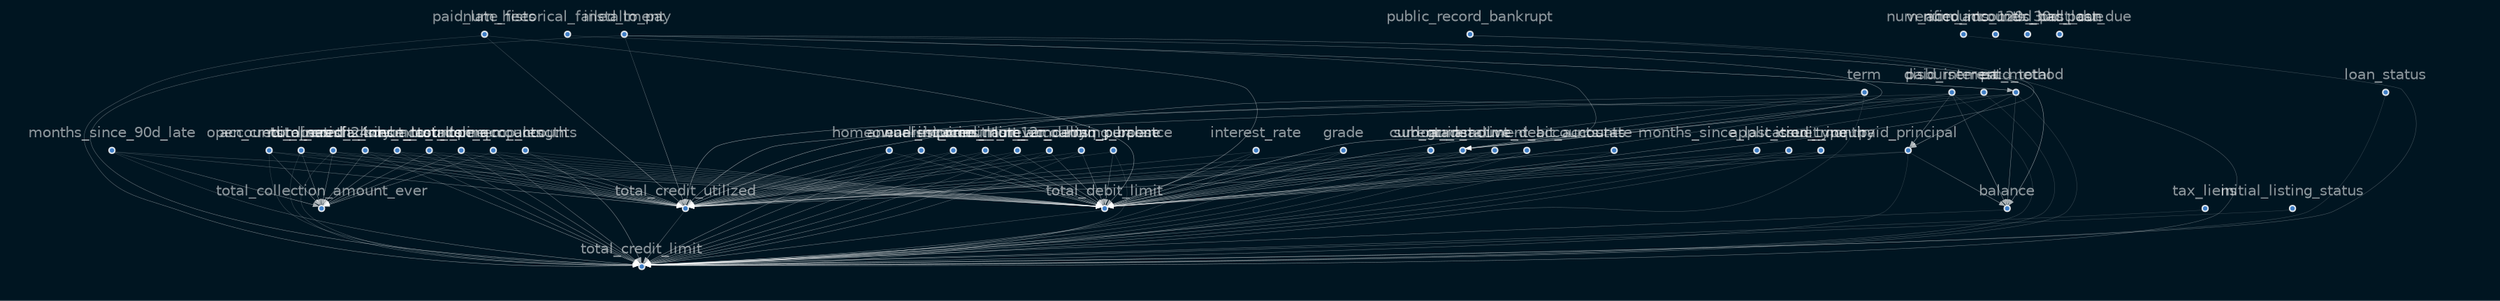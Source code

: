 strict digraph "" {
	graph [bb="0,0,1453.4,164",
		bgcolor="#001521",
		dpi=300,
		fontcolor="#FFFFFFD9",
		fontname=Helvetica,
		overlap=scale,
		pad="0.8,0.3",
		scale=0.5,
		splines=True
	];
	node [label="\N"];
	emp_length	 [color="#FFFFFFD9",
		fillcolor="#4a90e2d9",
		fixedsize=True,
		fontcolor="#FFFFFF8c",
		fontname=Helvetica,
		fontsize=10,
		height=0.055556,
		label="emp_length

 ",
		penwidth=1,
		pos="405.15,82",
		shape=circle,
		style=filled,
		width=0.055556];
	total_credit_limit	 [color="#FFFFFFD9",
		fillcolor="#4a90e2d9",
		fixedsize=True,
		fontcolor="#FFFFFF8c",
		fontname=Helvetica,
		fontsize=10,
		height=0.055556,
		label="total_credit_limit

 ",
		penwidth=1,
		pos="279.15,2",
		shape=circle,
		style=filled,
		width=0.055556];
	emp_length -> total_credit_limit	 [arrowhead=normal,
		arrowsize=0.4,
		color="#ffffff33;0.03:#ffffff36;0.03:#ffffff3a;0.03:#ffffff3e;0.03:#ffffff42;0.03:#ffffff46;0.03:#ffffff4a;0.03:#ffffff4e;0.03:#ffffff52;\
0.03:#ffffff56;0.03:#ffffff5a;0.03:#ffffff5e;0.03:#ffffff62;0.03:#ffffff66;0.03:#ffffff6a;0.03:#ffffff6e;0.03:#ffffff72;0.03:#ffffff76;\
0.03:#ffffff7a;0.03:#ffffff7e;0.03:#ffffff82;0.03:#ffffff86;0.03:#ffffff8a;0.03:#ffffff8e;0.03:#ffffff92;0.03:#ffffff96;0.03:#ffffff9a;\
0.03:#ffffff9e;0.03:#ffffffa2;0.03:#ffffffa6;0.03:#ffffffaa;0.03",
		origin=learned,
		penwidth=0.25,
		pos="e,280.86,3.3934 402.94,80.919 394.23,76.625 361.49,60.216 336.15,44 316.22,31.247 294.03,13.925 284.25,6.1164",
		weight=170.3893474769111];
	total_credit_utilized	 [color="#FFFFFFD9",
		fillcolor="#4a90e2d9",
		fixedsize=True,
		fontcolor="#FFFFFF8c",
		fontname=Helvetica,
		fontsize=10,
		height=0.055556,
		label="total_credit_utilized

 ",
		penwidth=1,
		pos="347.15,42",
		shape=circle,
		style=filled,
		width=0.055556];
	emp_length -> total_credit_utilized	 [arrowhead=normal,
		arrowsize=0.4,
		color="#ffffff33;0.03:#ffffff36;0.03:#ffffff3a;0.03:#ffffff3e;0.03:#ffffff42;0.03:#ffffff46;0.03:#ffffff4a;0.03:#ffffff4e;0.03:#ffffff52;\
0.03:#ffffff56;0.03:#ffffff5a;0.03:#ffffff5e;0.03:#ffffff62;0.03:#ffffff66;0.03:#ffffff6a;0.03:#ffffff6e;0.03:#ffffff72;0.03:#ffffff76;\
0.03:#ffffff7a;0.03:#ffffff7e;0.03:#ffffff82;0.03:#ffffff86;0.03:#ffffff8a;0.03:#ffffff8e;0.03:#ffffff92;0.03:#ffffff96;0.03:#ffffff9a;\
0.03:#ffffff9e;0.03:#ffffffa2;0.03:#ffffffa6;0.03:#ffffffaa;0.03",
		origin=learned,
		penwidth=0.25,
		pos="e,349.14,43.377 403.22,80.669 395.31,75.213 365.18,54.438 352.66,45.801",
		weight=-28.949055319319193];
	total_debit_limit	 [color="#FFFFFFD9",
		fillcolor="#4a90e2d9",
		fixedsize=True,
		fontcolor="#FFFFFF8c",
		fontname=Helvetica,
		fontsize=10,
		height=0.055556,
		label="total_debit_limit

 ",
		penwidth=1,
		pos="597.15,42",
		shape=circle,
		style=filled,
		width=0.055556];
	emp_length -> total_debit_limit	 [arrowhead=normal,
		arrowsize=0.4,
		color="#ffffff33;0.03:#ffffff36;0.03:#ffffff3a;0.03:#ffffff3e;0.03:#ffffff42;0.03:#ffffff46;0.03:#ffffff4a;0.03:#ffffff4e;0.03:#ffffff52;\
0.03:#ffffff56;0.03:#ffffff5a;0.03:#ffffff5e;0.03:#ffffff62;0.03:#ffffff66;0.03:#ffffff6a;0.03:#ffffff6e;0.03:#ffffff72;0.03:#ffffff76;\
0.03:#ffffff7a;0.03:#ffffff7e;0.03:#ffffff82;0.03:#ffffff86;0.03:#ffffff8a;0.03:#ffffff8e;0.03:#ffffff92;0.03:#ffffff96;0.03:#ffffff9a;\
0.03:#ffffff9e;0.03:#ffffffa2;0.03:#ffffffa6;0.03:#ffffffaa;0.03",
		origin=learned,
		penwidth=0.25,
		pos="e,595.01,42.446 407.3,81.551 426,77.656 560.65,49.604 591.06,43.269",
		weight=5.4933127010721545];
	total_credit_utilized -> total_credit_limit	 [arrowhead=normal,
		arrowsize=0.4,
		color="#ffffff33;0.03:#ffffff36;0.03:#ffffff3a;0.03:#ffffff3e;0.03:#ffffff42;0.03:#ffffff46;0.03:#ffffff4a;0.03:#ffffff4e;0.03:#ffffff52;\
0.03:#ffffff56;0.03:#ffffff5a;0.03:#ffffff5e;0.03:#ffffff62;0.03:#ffffff66;0.03:#ffffff6a;0.03:#ffffff6e;0.03:#ffffff72;0.03:#ffffff76;\
0.03:#ffffff7a;0.03:#ffffff7e;0.03:#ffffff82;0.03:#ffffff86;0.03:#ffffff8a;0.03:#ffffff8e;0.03:#ffffff92;0.03:#ffffff96;0.03:#ffffff9a;\
0.03:#ffffff9e;0.03:#ffffffa2;0.03:#ffffffa6;0.03:#ffffffaa;0.03",
		origin=learned,
		penwidth=0.25,
		pos="e,280.99,3.0828 345.19,40.846 336.19,35.553 298.69,13.498 284.57,5.187",
		weight=1.419476325733468];
	total_debit_limit -> total_credit_limit	 [arrowhead=normal,
		arrowsize=0.4,
		color="#ffffff33;0.03:#ffffff36;0.03:#ffffff3a;0.03:#ffffff3e;0.03:#ffffff42;0.03:#ffffff46;0.03:#ffffff4a;0.03:#ffffff4e;0.03:#ffffff52;\
0.03:#ffffff56;0.03:#ffffff5a;0.03:#ffffff5e;0.03:#ffffff62;0.03:#ffffff66;0.03:#ffffff6a;0.03:#ffffff6e;0.03:#ffffff72;0.03:#ffffff76;\
0.03:#ffffff7a;0.03:#ffffff7e;0.03:#ffffff82;0.03:#ffffff86;0.03:#ffffff8a;0.03:#ffffff8e;0.03:#ffffff92;0.03:#ffffff96;0.03:#ffffff9a;\
0.03:#ffffff9e;0.03:#ffffffa2;0.03:#ffffffa6;0.03:#ffffffaa;0.03",
		origin=learned,
		penwidth=0.25,
		pos="e,281.31,2.272 595.12,41.745 570.41,38.637 327.89,8.1311 285.46,2.7945",
		weight=1.66546327845091];
	state	 [color="#FFFFFFD9",
		fillcolor="#4a90e2d9",
		fixedsize=True,
		fontcolor="#FFFFFF8c",
		fontname=Helvetica,
		fontsize=10,
		height=0.055556,
		label="state

 ",
		penwidth=1,
		pos="1039.1,82",
		shape=circle,
		style=filled,
		width=0.055556];
	state -> total_credit_limit	 [arrowhead=normal,
		arrowsize=0.4,
		color="#ffffff33;0.03:#ffffff36;0.03:#ffffff3a;0.03:#ffffff3e;0.03:#ffffff42;0.03:#ffffff46;0.03:#ffffff4a;0.03:#ffffff4e;0.03:#ffffff52;\
0.03:#ffffff56;0.03:#ffffff5a;0.03:#ffffff5e;0.03:#ffffff62;0.03:#ffffff66;0.03:#ffffff6a;0.03:#ffffff6e;0.03:#ffffff72;0.03:#ffffff76;\
0.03:#ffffff7a;0.03:#ffffff7e;0.03:#ffffff82;0.03:#ffffff86;0.03:#ffffff8a;0.03:#ffffff8e;0.03:#ffffff92;0.03:#ffffff96;0.03:#ffffff9a;\
0.03:#ffffff9e;0.03:#ffffffa2;0.03:#ffffffa6;0.03:#ffffffaa;0.03",
		origin=learned,
		penwidth=0.25,
		pos="e,281.29,2.0859 1037.1,81.594 1019.6,78.08 891.36,52.65 786.15,40 581.51,15.396 328.36,4.0605 285.46,2.2587",
		weight=-120.15715772734454];
	state -> total_credit_utilized	 [arrowhead=normal,
		arrowsize=0.4,
		color="#ffffff33;0.03:#ffffff36;0.03:#ffffff3a;0.03:#ffffff3e;0.03:#ffffff42;0.03:#ffffff46;0.03:#ffffff4a;0.03:#ffffff4e;0.03:#ffffff52;\
0.03:#ffffff56;0.03:#ffffff5a;0.03:#ffffff5e;0.03:#ffffff62;0.03:#ffffff66;0.03:#ffffff6a;0.03:#ffffff6e;0.03:#ffffff72;0.03:#ffffff76;\
0.03:#ffffff7a;0.03:#ffffff7e;0.03:#ffffff82;0.03:#ffffff86;0.03:#ffffff8a;0.03:#ffffff8e;0.03:#ffffff92;0.03:#ffffff96;0.03:#ffffff9a;\
0.03:#ffffff9e;0.03:#ffffffa2;0.03:#ffffffa6;0.03:#ffffffaa;0.03",
		origin=learned,
		penwidth=0.25,
		pos="e,349.24,42.121 1036.9,81.871 996.44,79.531 419.84,46.202 353.38,42.36",
		weight=56.40317270703084];
	homeownership	 [color="#FFFFFFD9",
		fillcolor="#4a90e2d9",
		fixedsize=True,
		fontcolor="#FFFFFF8c",
		fontname=Helvetica,
		fontsize=10,
		height=0.055556,
		label="homeownership

 ",
		penwidth=1,
		pos="465.15,82",
		shape=circle,
		style=filled,
		width=0.055556];
	homeownership -> total_credit_limit	 [arrowhead=normal,
		arrowsize=0.4,
		color="#ffffff33;0.03:#ffffff36;0.03:#ffffff3a;0.03:#ffffff3e;0.03:#ffffff42;0.03:#ffffff46;0.03:#ffffff4a;0.03:#ffffff4e;0.03:#ffffff52;\
0.03:#ffffff56;0.03:#ffffff5a;0.03:#ffffff5e;0.03:#ffffff62;0.03:#ffffff66;0.03:#ffffff6a;0.03:#ffffff6e;0.03:#ffffff72;0.03:#ffffff76;\
0.03:#ffffff7a;0.03:#ffffff7e;0.03:#ffffff82;0.03:#ffffff86;0.03:#ffffff8a;0.03:#ffffff8e;0.03:#ffffff92;0.03:#ffffff96;0.03:#ffffff9a;\
0.03:#ffffff9e;0.03:#ffffffa2;0.03:#ffffffa6;0.03:#ffffffaa;0.03",
		origin=learned,
		penwidth=0.25,
		pos="e,280.99,2.7918 463.06,81.102 444.87,73.28 313.41,16.738 284.68,4.3813",
		weight=-58.878504187812666];
	homeownership -> total_credit_utilized	 [arrowhead=normal,
		arrowsize=0.4,
		color="#ffffff33;0.03:#ffffff36;0.03:#ffffff3a;0.03:#ffffff3e;0.03:#ffffff42;0.03:#ffffff46;0.03:#ffffff4a;0.03:#ffffff4e;0.03:#ffffff52;\
0.03:#ffffff56;0.03:#ffffff5a;0.03:#ffffff5e;0.03:#ffffff62;0.03:#ffffff66;0.03:#ffffff6a;0.03:#ffffff6e;0.03:#ffffff72;0.03:#ffffff76;\
0.03:#ffffff7a;0.03:#ffffff7e;0.03:#ffffff82;0.03:#ffffff86;0.03:#ffffff8a;0.03:#ffffff8e;0.03:#ffffff92;0.03:#ffffff96;0.03:#ffffff9a;\
0.03:#ffffff9e;0.03:#ffffffa2;0.03:#ffffffa6;0.03:#ffffffaa;0.03",
		origin=learned,
		penwidth=0.25,
		pos="e,349.25,42.713 463.1,81.306 449.78,76.792 375.36,51.565 353.31,44.089",
		weight=6.719085346812609];
	homeownership -> total_debit_limit	 [arrowhead=normal,
		arrowsize=0.4,
		color="#ffffff33;0.03:#ffffff36;0.03:#ffffff3a;0.03:#ffffff3e;0.03:#ffffff42;0.03:#ffffff46;0.03:#ffffff4a;0.03:#ffffff4e;0.03:#ffffff52;\
0.03:#ffffff56;0.03:#ffffff5a;0.03:#ffffff5e;0.03:#ffffff62;0.03:#ffffff66;0.03:#ffffff6a;0.03:#ffffff6e;0.03:#ffffff72;0.03:#ffffff76;\
0.03:#ffffff7a;0.03:#ffffff7e;0.03:#ffffff82;0.03:#ffffff86;0.03:#ffffff8a;0.03:#ffffff8e;0.03:#ffffff92;0.03:#ffffff96;0.03:#ffffff9a;\
0.03:#ffffff9e;0.03:#ffffffa2;0.03:#ffffffa6;0.03:#ffffffaa;0.03",
		origin=learned,
		penwidth=0.25,
		pos="e,595.19,42.593 467.44,81.306 482.52,76.734 567.72,50.917 591.17,43.811",
		weight=0.8912143395940199];
	annual_income	 [color="#FFFFFFD9",
		fillcolor="#4a90e2d9",
		fixedsize=True,
		fontcolor="#FFFFFF8c",
		fontname=Helvetica,
		fontsize=10,
		height=0.055556,
		label="annual_income

 ",
		penwidth=1,
		pos="487.15,82",
		shape=circle,
		style=filled,
		width=0.055556];
	annual_income -> total_credit_limit	 [arrowhead=normal,
		arrowsize=0.4,
		color="#ffffff33;0.03:#ffffff36;0.03:#ffffff3a;0.03:#ffffff3e;0.03:#ffffff42;0.03:#ffffff46;0.03:#ffffff4a;0.03:#ffffff4e;0.03:#ffffff52;\
0.03:#ffffff56;0.03:#ffffff5a;0.03:#ffffff5e;0.03:#ffffff62;0.03:#ffffff66;0.03:#ffffff6a;0.03:#ffffff6e;0.03:#ffffff72;0.03:#ffffff76;\
0.03:#ffffff7a;0.03:#ffffff7e;0.03:#ffffff82;0.03:#ffffff86;0.03:#ffffff8a;0.03:#ffffff8e;0.03:#ffffff92;0.03:#ffffff96;0.03:#ffffff9a;\
0.03:#ffffff9e;0.03:#ffffffa2;0.03:#ffffffa6;0.03:#ffffffaa;0.03",
		origin=learned,
		penwidth=0.25,
		pos="e,281.2,2.6845 485.24,81.161 475.1,76.719 426.55,55.563 386.15,40 348.14,25.359 301.78,9.5971 285.31,4.0616",
		weight=37.110259988253254];
	annual_income -> total_credit_utilized	 [arrowhead=normal,
		arrowsize=0.4,
		color="#ffffff33;0.03:#ffffff36;0.03:#ffffff3a;0.03:#ffffff3e;0.03:#ffffff42;0.03:#ffffff46;0.03:#ffffff4a;0.03:#ffffff4e;0.03:#ffffff52;\
0.03:#ffffff56;0.03:#ffffff5a;0.03:#ffffff5e;0.03:#ffffff62;0.03:#ffffff66;0.03:#ffffff6a;0.03:#ffffff6e;0.03:#ffffff72;0.03:#ffffff76;\
0.03:#ffffff7a;0.03:#ffffff7e;0.03:#ffffff82;0.03:#ffffff86;0.03:#ffffff8a;0.03:#ffffff8e;0.03:#ffffff92;0.03:#ffffff96;0.03:#ffffff9a;\
0.03:#ffffff9e;0.03:#ffffffa2;0.03:#ffffffa6;0.03:#ffffffaa;0.03",
		origin=learned,
		penwidth=0.25,
		pos="e,349.26,42.602 485.17,81.435 470.46,77.233 378.08,50.839 353.27,43.75",
		weight=4.772876321012078];
	annual_income -> total_debit_limit	 [arrowhead=normal,
		arrowsize=0.4,
		color="#ffffff33;0.03:#ffffff36;0.03:#ffffff3a;0.03:#ffffff3e;0.03:#ffffff42;0.03:#ffffff46;0.03:#ffffff4a;0.03:#ffffff4e;0.03:#ffffff52;\
0.03:#ffffff56;0.03:#ffffff5a;0.03:#ffffff5e;0.03:#ffffff62;0.03:#ffffff66;0.03:#ffffff6a;0.03:#ffffff6e;0.03:#ffffff72;0.03:#ffffff76;\
0.03:#ffffff7a;0.03:#ffffff7e;0.03:#ffffff82;0.03:#ffffff86;0.03:#ffffff8a;0.03:#ffffff8e;0.03:#ffffff92;0.03:#ffffff96;0.03:#ffffff9a;\
0.03:#ffffff9e;0.03:#ffffffa2;0.03:#ffffffa6;0.03:#ffffffaa;0.03",
		origin=learned,
		penwidth=0.25,
		pos="e,595.19,42.713 489.06,81.306 501.47,76.792 570.84,51.565 591.4,44.089",
		weight=2.5185633303375714];
	verified_income	 [color="#FFFFFFD9",
		fillcolor="#4a90e2d9",
		fixedsize=True,
		fontcolor="#FFFFFF8c",
		fontname=Helvetica,
		fontsize=10,
		height=0.055556,
		label="verified_income

 ",
		penwidth=1,
		pos="1205.1,162",
		shape=circle,
		style=filled,
		width=0.055556];
	verified_income -> total_credit_limit	 [arrowhead=normal,
		arrowsize=0.4,
		color="#ffffff33;0.03:#ffffff36;0.03:#ffffff3a;0.03:#ffffff3e;0.03:#ffffff42;0.03:#ffffff46;0.03:#ffffff4a;0.03:#ffffff4e;0.03:#ffffff52;\
0.03:#ffffff56;0.03:#ffffff5a;0.03:#ffffff5e;0.03:#ffffff62;0.03:#ffffff66;0.03:#ffffff6a;0.03:#ffffff6e;0.03:#ffffff72;0.03:#ffffff76;\
0.03:#ffffff7a;0.03:#ffffff7e;0.03:#ffffff82;0.03:#ffffff86;0.03:#ffffff8a;0.03:#ffffff8e;0.03:#ffffff92;0.03:#ffffff96;0.03:#ffffff9a;\
0.03:#ffffff9e;0.03:#ffffffa2;0.03:#ffffffa6;0.03:#ffffffaa;0.03",
		origin=learned,
		penwidth=0.25,
		pos="e,281.28,2.0361 1207.3,161.59 1209.6,161.18 1213.1,160.53 1216.1,160 1264.7,151.59 1400.5,159.12 1435.1,124 1461.5,97.325 1458.1,\
62.517 1428.1,40 1403.7,21.64 374.76,3.6359 285.33,2.1051",
		weight=-6.032081986219609];
	debt_to_income	 [color="#FFFFFFD9",
		fillcolor="#4a90e2d9",
		fixedsize=True,
		fontcolor="#FFFFFF8c",
		fontname=Helvetica,
		fontsize=10,
		height=0.055556,
		label="debt_to_income

 ",
		penwidth=1,
		pos="17.147,82",
		shape=circle,
		style=filled,
		width=0.055556];
	debt_to_income -> total_credit_limit	 [arrowhead=normal,
		arrowsize=0.4,
		color="#ffffff33;0.03:#ffffff36;0.03:#ffffff3a;0.03:#ffffff3e;0.03:#ffffff42;0.03:#ffffff46;0.03:#ffffff4a;0.03:#ffffff4e;0.03:#ffffff52;\
0.03:#ffffff56;0.03:#ffffff5a;0.03:#ffffff5e;0.03:#ffffff62;0.03:#ffffff66;0.03:#ffffff6a;0.03:#ffffff6e;0.03:#ffffff72;0.03:#ffffff76;\
0.03:#ffffff7a;0.03:#ffffff7e;0.03:#ffffff82;0.03:#ffffff86;0.03:#ffffff8a;0.03:#ffffff8e;0.03:#ffffff92;0.03:#ffffff96;0.03:#ffffff9a;\
0.03:#ffffff9e;0.03:#ffffffa2;0.03:#ffffffa6;0.03:#ffffffaa;0.03",
		origin=learned,
		penwidth=0.25,
		pos="e,276.8,2.1675 18.793,80.732 26.297,75.021 58.183,51.46 88.147,40 157.42,13.505 248.23,4.5143 272.79,2.4839",
		weight=-150.81886863885174];
	debt_to_income -> total_credit_utilized	 [arrowhead=normal,
		arrowsize=0.4,
		color="#ffffff33;0.03:#ffffff36;0.03:#ffffff3a;0.03:#ffffff3e;0.03:#ffffff42;0.03:#ffffff46;0.03:#ffffff4a;0.03:#ffffff4e;0.03:#ffffff52;\
0.03:#ffffff56;0.03:#ffffff5a;0.03:#ffffff5e;0.03:#ffffff62;0.03:#ffffff66;0.03:#ffffff6a;0.03:#ffffff6e;0.03:#ffffff72;0.03:#ffffff76;\
0.03:#ffffff7a;0.03:#ffffff7e;0.03:#ffffff82;0.03:#ffffff86;0.03:#ffffff8a;0.03:#ffffff8e;0.03:#ffffff92;0.03:#ffffff96;0.03:#ffffff9a;\
0.03:#ffffff9e;0.03:#ffffffa2;0.03:#ffffffa6;0.03:#ffffffaa;0.03",
		origin=learned,
		penwidth=0.25,
		pos="e,345.12,42.194 19.332,81.562 21.547,81.128 25.076,80.462 28.147,80 153.79,61.112 308.44,45.748 340.97,42.594",
		weight=260.0497588008936];
	debt_to_income -> total_debit_limit	 [arrowhead=normal,
		arrowsize=0.4,
		color="#ffffff33;0.03:#ffffff36;0.03:#ffffff3a;0.03:#ffffff3e;0.03:#ffffff42;0.03:#ffffff46;0.03:#ffffff4a;0.03:#ffffff4e;0.03:#ffffff52;\
0.03:#ffffff56;0.03:#ffffff5a;0.03:#ffffff5e;0.03:#ffffff62;0.03:#ffffff66;0.03:#ffffff6a;0.03:#ffffff6e;0.03:#ffffff72;0.03:#ffffff76;\
0.03:#ffffff7a;0.03:#ffffff7e;0.03:#ffffff82;0.03:#ffffff86;0.03:#ffffff8a;0.03:#ffffff8e;0.03:#ffffff92;0.03:#ffffff96;0.03:#ffffff9a;\
0.03:#ffffff9e;0.03:#ffffffa2;0.03:#ffffffa6;0.03:#ffffffaa;0.03",
		origin=learned,
		penwidth=0.25,
		pos="e,595.09,42.047 19.327,81.528 21.539,81.068 25.065,80.382 28.147,80 258.99,51.399 545.37,43.289 590.92,42.148",
		weight=8.373062343264063];
	total_collection_amount_ever	 [color="#FFFFFFD9",
		fillcolor="#4a90e2d9",
		fixedsize=True,
		fontcolor="#FFFFFF8c",
		fontname=Helvetica,
		fontsize=10,
		height=0.055556,
		label="total_collection_amount_ever

 ",
		penwidth=1,
		pos="135.15,42",
		shape=circle,
		style=filled,
		width=0.055556];
	debt_to_income -> total_collection_amount_ever	 [arrowhead=normal,
		arrowsize=0.4,
		color="#ffffff33;0.03:#ffffff36;0.03:#ffffff3a;0.03:#ffffff3e;0.03:#ffffff42;0.03:#ffffff46;0.03:#ffffff4a;0.03:#ffffff4e;0.03:#ffffff52;\
0.03:#ffffff56;0.03:#ffffff5a;0.03:#ffffff5e;0.03:#ffffff62;0.03:#ffffff66;0.03:#ffffff6a;0.03:#ffffff6e;0.03:#ffffff72;0.03:#ffffff76;\
0.03:#ffffff7a;0.03:#ffffff7e;0.03:#ffffff82;0.03:#ffffff86;0.03:#ffffff8a;0.03:#ffffff8e;0.03:#ffffff92;0.03:#ffffff96;0.03:#ffffff9a;\
0.03:#ffffff9e;0.03:#ffffffa2;0.03:#ffffffa6;0.03:#ffffffaa;0.03",
		origin=learned,
		penwidth=0.25,
		pos="e,133.04,42.713 19.195,81.306 32.511,76.792 106.93,51.565 128.99,44.089",
		weight=0.9417057491544062];
	months_since_last_delinq	 [color="#FFFFFFD9",
		fillcolor="#4a90e2d9",
		fixedsize=True,
		fontcolor="#FFFFFF8c",
		fontname=Helvetica,
		fontsize=10,
		height=0.055556,
		label="months_since_last_delinq

 ",
		penwidth=1,
		pos="105.15,82",
		shape=circle,
		style=filled,
		width=0.055556];
	months_since_last_delinq -> total_credit_limit	 [arrowhead=normal,
		arrowsize=0.4,
		color="#ffffff33;0.03:#ffffff36;0.03:#ffffff3a;0.03:#ffffff3e;0.03:#ffffff42;0.03:#ffffff46;0.03:#ffffff4a;0.03:#ffffff4e;0.03:#ffffff52;\
0.03:#ffffff56;0.03:#ffffff5a;0.03:#ffffff5e;0.03:#ffffff62;0.03:#ffffff66;0.03:#ffffff6a;0.03:#ffffff6e;0.03:#ffffff72;0.03:#ffffff76;\
0.03:#ffffff7a;0.03:#ffffff7e;0.03:#ffffff82;0.03:#ffffff86;0.03:#ffffff8a;0.03:#ffffff8e;0.03:#ffffff92;0.03:#ffffff96;0.03:#ffffff9a;\
0.03:#ffffff9e;0.03:#ffffffa2;0.03:#ffffffa6;0.03:#ffffffaa;0.03",
		origin=learned,
		penwidth=0.25,
		pos="e,276.92,2.277 105.48,79.665 106.63,72.53 111.1,50.842 124.15,40 147.72,20.415 246.32,6.2991 272.66,2.8278",
		weight=209.78104526426876];
	months_since_last_delinq -> total_credit_utilized	 [arrowhead=normal,
		arrowsize=0.4,
		color="#ffffff33;0.03:#ffffff36;0.03:#ffffff3a;0.03:#ffffff3e;0.03:#ffffff42;0.03:#ffffff46;0.03:#ffffff4a;0.03:#ffffff4e;0.03:#ffffff52;\
0.03:#ffffff56;0.03:#ffffff5a;0.03:#ffffff5e;0.03:#ffffff62;0.03:#ffffff66;0.03:#ffffff6a;0.03:#ffffff6e;0.03:#ffffff72;0.03:#ffffff76;\
0.03:#ffffff7a;0.03:#ffffff7e;0.03:#ffffff82;0.03:#ffffff86;0.03:#ffffff8a;0.03:#ffffff8e;0.03:#ffffff92;0.03:#ffffff96;0.03:#ffffff9a;\
0.03:#ffffff9e;0.03:#ffffffa2;0.03:#ffffffa6;0.03:#ffffffaa;0.03",
		origin=learned,
		penwidth=0.25,
		pos="e,344.87,42.36 107.34,81.591 109.56,81.179 113.09,80.53 116.15,80 205.12,64.594 313.65,47.308 340.77,43.008",
		weight=25.634993850996732];
	months_since_last_delinq -> total_debit_limit	 [arrowhead=normal,
		arrowsize=0.4,
		color="#ffffff33;0.03:#ffffff36;0.03:#ffffff3a;0.03:#ffffff3e;0.03:#ffffff42;0.03:#ffffff46;0.03:#ffffff4a;0.03:#ffffff4e;0.03:#ffffff52;\
0.03:#ffffff56;0.03:#ffffff5a;0.03:#ffffff5e;0.03:#ffffff62;0.03:#ffffff66;0.03:#ffffff6a;0.03:#ffffff6e;0.03:#ffffff72;0.03:#ffffff76;\
0.03:#ffffff7a;0.03:#ffffff7e;0.03:#ffffff82;0.03:#ffffff86;0.03:#ffffff8a;0.03:#ffffff8e;0.03:#ffffff92;0.03:#ffffff96;0.03:#ffffff9a;\
0.03:#ffffff9e;0.03:#ffffffa2;0.03:#ffffffa6;0.03:#ffffffaa;0.03",
		origin=learned,
		penwidth=0.25,
		pos="e,595.11,42.081 107.33,81.536 109.54,81.082 113.07,80.401 116.15,80 309.72,54.821 549.45,43.995 590.9,42.255",
		weight=-62.58929258525672];
	months_since_last_delinq -> total_collection_amount_ever	 [arrowhead=normal,
		arrowsize=0.4,
		color="#ffffff33;0.03:#ffffff36;0.03:#ffffff3a;0.03:#ffffff3e;0.03:#ffffff42;0.03:#ffffff46;0.03:#ffffff4a;0.03:#ffffff4e;0.03:#ffffff52;\
0.03:#ffffff56;0.03:#ffffff5a;0.03:#ffffff5e;0.03:#ffffff62;0.03:#ffffff66;0.03:#ffffff6a;0.03:#ffffff6e;0.03:#ffffff72;0.03:#ffffff76;\
0.03:#ffffff7a;0.03:#ffffff7e;0.03:#ffffff82;0.03:#ffffff86;0.03:#ffffff8a;0.03:#ffffff8e;0.03:#ffffff92;0.03:#ffffff96;0.03:#ffffff9a;\
0.03:#ffffff9e;0.03:#ffffffa2;0.03:#ffffffa6;0.03:#ffffffaa;0.03",
		origin=learned,
		penwidth=0.25,
		pos="e,133.9,43.668 106.44,80.281 110.72,74.576 124.56,56.113 131.34,47.077",
		weight=1.2752824406346577];
	earliest_credit_line	 [color="#FFFFFFD9",
		fillcolor="#4a90e2d9",
		fixedsize=True,
		fontcolor="#FFFFFF8c",
		fontname=Helvetica,
		fontsize=10,
		height=0.055556,
		label="earliest_credit_line

 ",
		penwidth=1,
		pos="531.15,82",
		shape=circle,
		style=filled,
		width=0.055556];
	earliest_credit_line -> total_credit_limit	 [arrowhead=normal,
		arrowsize=0.4,
		color="#ffffff33;0.03:#ffffff36;0.03:#ffffff3a;0.03:#ffffff3e;0.03:#ffffff42;0.03:#ffffff46;0.03:#ffffff4a;0.03:#ffffff4e;0.03:#ffffff52;\
0.03:#ffffff56;0.03:#ffffff5a;0.03:#ffffff5e;0.03:#ffffff62;0.03:#ffffff66;0.03:#ffffff6a;0.03:#ffffff6e;0.03:#ffffff72;0.03:#ffffff76;\
0.03:#ffffff7a;0.03:#ffffff7e;0.03:#ffffff82;0.03:#ffffff86;0.03:#ffffff8a;0.03:#ffffff8e;0.03:#ffffff92;0.03:#ffffff96;0.03:#ffffff9a;\
0.03:#ffffff9e;0.03:#ffffffa2;0.03:#ffffffa6;0.03:#ffffffaa;0.03",
		origin=learned,
		penwidth=0.25,
		pos="e,281.19,2.4543 529.1,81.115 518.23,76.437 466.13,54.271 422.15,40 369.89,23.043 305.14,7.8965 285.24,3.3708",
		weight=351.75441343783683];
	earliest_credit_line -> total_credit_utilized	 [arrowhead=normal,
		arrowsize=0.4,
		color="#ffffff33;0.03:#ffffff36;0.03:#ffffff3a;0.03:#ffffff3e;0.03:#ffffff42;0.03:#ffffff46;0.03:#ffffff4a;0.03:#ffffff4e;0.03:#ffffff52;\
0.03:#ffffff56;0.03:#ffffff5a;0.03:#ffffff5e;0.03:#ffffff62;0.03:#ffffff66;0.03:#ffffff6a;0.03:#ffffff6e;0.03:#ffffff72;0.03:#ffffff76;\
0.03:#ffffff7a;0.03:#ffffff7e;0.03:#ffffff82;0.03:#ffffff86;0.03:#ffffff8a;0.03:#ffffff8e;0.03:#ffffff92;0.03:#ffffff96;0.03:#ffffff9a;\
0.03:#ffffff9e;0.03:#ffffffa2;0.03:#ffffffa6;0.03:#ffffffaa;0.03",
		origin=learned,
		penwidth=0.25,
		pos="e,349.2,42.446 529.08,81.551 511.24,77.672 383.19,49.835 353.35,43.348",
		weight=11.431227325900554];
	earliest_credit_line -> total_debit_limit	 [arrowhead=normal,
		arrowsize=0.4,
		color="#ffffff33;0.03:#ffffff36;0.03:#ffffff3a;0.03:#ffffff3e;0.03:#ffffff42;0.03:#ffffff46;0.03:#ffffff4a;0.03:#ffffff4e;0.03:#ffffff52;\
0.03:#ffffff56;0.03:#ffffff5a;0.03:#ffffff5e;0.03:#ffffff62;0.03:#ffffff66;0.03:#ffffff6a;0.03:#ffffff6e;0.03:#ffffff72;0.03:#ffffff76;\
0.03:#ffffff7a;0.03:#ffffff7e;0.03:#ffffff82;0.03:#ffffff86;0.03:#ffffff8a;0.03:#ffffff8e;0.03:#ffffff92;0.03:#ffffff96;0.03:#ffffff9a;\
0.03:#ffffff9e;0.03:#ffffffa2;0.03:#ffffffa6;0.03:#ffffffaa;0.03",
		origin=learned,
		penwidth=0.25,
		pos="e,595.36,43.083 533.05,80.846 541.79,75.553 578.18,53.498 591.89,45.187",
		weight=50.68914729473337];
	inquiries_last_12m	 [color="#FFFFFFD9",
		fillcolor="#4a90e2d9",
		fixedsize=True,
		fontcolor="#FFFFFF8c",
		fontname=Helvetica,
		fontsize=10,
		height=0.055556,
		label="inquiries_last_12m

 ",
		penwidth=1,
		pos="553.15,82",
		shape=circle,
		style=filled,
		width=0.055556];
	inquiries_last_12m -> total_credit_limit	 [arrowhead=normal,
		arrowsize=0.4,
		color="#ffffff33;0.03:#ffffff36;0.03:#ffffff3a;0.03:#ffffff3e;0.03:#ffffff42;0.03:#ffffff46;0.03:#ffffff4a;0.03:#ffffff4e;0.03:#ffffff52;\
0.03:#ffffff56;0.03:#ffffff5a;0.03:#ffffff5e;0.03:#ffffff62;0.03:#ffffff66;0.03:#ffffff6a;0.03:#ffffff6e;0.03:#ffffff72;0.03:#ffffff76;\
0.03:#ffffff7a;0.03:#ffffff7e;0.03:#ffffff82;0.03:#ffffff86;0.03:#ffffff8a;0.03:#ffffff8e;0.03:#ffffff92;0.03:#ffffff96;0.03:#ffffff9a;\
0.03:#ffffff9e;0.03:#ffffffa2;0.03:#ffffffa6;0.03:#ffffffaa;0.03",
		origin=learned,
		penwidth=0.25,
		pos="e,281.45,2.4305 551.03,81.099 539.77,76.338 485.82,53.82 440.15,40 380.86,22.06 307.19,7.3755 285.46,3.1955",
		weight=77.8252357860145];
	inquiries_last_12m -> total_credit_utilized	 [arrowhead=normal,
		arrowsize=0.4,
		color="#ffffff33;0.03:#ffffff36;0.03:#ffffff3a;0.03:#ffffff3e;0.03:#ffffff42;0.03:#ffffff46;0.03:#ffffff4a;0.03:#ffffff4e;0.03:#ffffff52;\
0.03:#ffffff56;0.03:#ffffff5a;0.03:#ffffff5e;0.03:#ffffff62;0.03:#ffffff66;0.03:#ffffff6a;0.03:#ffffff6e;0.03:#ffffff72;0.03:#ffffff76;\
0.03:#ffffff7a;0.03:#ffffff7e;0.03:#ffffff82;0.03:#ffffff86;0.03:#ffffff8a;0.03:#ffffff8e;0.03:#ffffff92;0.03:#ffffff96;0.03:#ffffff9a;\
0.03:#ffffff9e;0.03:#ffffffa2;0.03:#ffffffa6;0.03:#ffffffaa;0.03",
		origin=learned,
		penwidth=0.25,
		pos="e,349.19,42.396 550.83,81.551 530.69,77.64 385.1,49.369 353.28,43.191",
		weight=11.217503871459106];
	inquiries_last_12m -> total_debit_limit	 [arrowhead=normal,
		arrowsize=0.4,
		color="#ffffff33;0.03:#ffffff36;0.03:#ffffff3a;0.03:#ffffff3e;0.03:#ffffff42;0.03:#ffffff46;0.03:#ffffff4a;0.03:#ffffff4e;0.03:#ffffff52;\
0.03:#ffffff56;0.03:#ffffff5a;0.03:#ffffff5e;0.03:#ffffff62;0.03:#ffffff66;0.03:#ffffff6a;0.03:#ffffff6e;0.03:#ffffff72;0.03:#ffffff76;\
0.03:#ffffff7a;0.03:#ffffff7e;0.03:#ffffff82;0.03:#ffffff86;0.03:#ffffff8a;0.03:#ffffff8e;0.03:#ffffff92;0.03:#ffffff96;0.03:#ffffff9a;\
0.03:#ffffff9e;0.03:#ffffffa2;0.03:#ffffffa6;0.03:#ffffffaa;0.03",
		origin=learned,
		penwidth=0.25,
		pos="e,595.31,43.668 555.04,80.281 561.48,74.421 582.73,55.106 592.35,46.365",
		weight=-4.760982650714834];
	total_credit_lines	 [color="#FFFFFFD9",
		fillcolor="#4a90e2d9",
		fixedsize=True,
		fontcolor="#FFFFFF8c",
		fontname=Helvetica,
		fontsize=10,
		height=0.055556,
		label="total_credit_lines

 ",
		penwidth=1,
		pos="193.15,82",
		shape=circle,
		style=filled,
		width=0.055556];
	total_credit_lines -> total_credit_limit	 [arrowhead=normal,
		arrowsize=0.4,
		color="#ffffff33;0.03:#ffffff36;0.03:#ffffff3a;0.03:#ffffff3e;0.03:#ffffff42;0.03:#ffffff46;0.03:#ffffff4a;0.03:#ffffff4e;0.03:#ffffff52;\
0.03:#ffffff56;0.03:#ffffff5a;0.03:#ffffff5e;0.03:#ffffff62;0.03:#ffffff66;0.03:#ffffff6a;0.03:#ffffff6e;0.03:#ffffff72;0.03:#ffffff76;\
0.03:#ffffff7a;0.03:#ffffff7e;0.03:#ffffff82;0.03:#ffffff86;0.03:#ffffff8a;0.03:#ffffff8e;0.03:#ffffff92;0.03:#ffffff96;0.03:#ffffff9a;\
0.03:#ffffff9e;0.03:#ffffffa2;0.03:#ffffffa6;0.03:#ffffffaa;0.03",
		origin=learned,
		penwidth=0.25,
		pos="e,278.36,4.163 195.33,81.14 203.92,77.672 235.81,63.939 255.15,44 265.61,33.216 273.17,16.997 276.77,8.2028",
		weight=373.4483280478408];
	total_credit_lines -> total_credit_utilized	 [arrowhead=normal,
		arrowsize=0.4,
		color="#ffffff33;0.03:#ffffff36;0.03:#ffffff3a;0.03:#ffffff3e;0.03:#ffffff42;0.03:#ffffff46;0.03:#ffffff4a;0.03:#ffffff4e;0.03:#ffffff52;\
0.03:#ffffff56;0.03:#ffffff5a;0.03:#ffffff5e;0.03:#ffffff62;0.03:#ffffff66;0.03:#ffffff6a;0.03:#ffffff6e;0.03:#ffffff72;0.03:#ffffff76;\
0.03:#ffffff7a;0.03:#ffffff7e;0.03:#ffffff82;0.03:#ffffff86;0.03:#ffffff8a;0.03:#ffffff8e;0.03:#ffffff92;0.03:#ffffff96;0.03:#ffffff9a;\
0.03:#ffffff9e;0.03:#ffffffa2;0.03:#ffffffa6;0.03:#ffffffaa;0.03",
		origin=learned,
		penwidth=0.25,
		pos="e,344.83,42.602 195.32,81.435 211.57,77.215 313.97,50.618 340.75,43.663",
		weight=288.0461160958559];
	total_credit_lines -> total_debit_limit	 [arrowhead=normal,
		arrowsize=0.4,
		color="#ffffff33;0.03:#ffffff36;0.03:#ffffff3a;0.03:#ffffff3e;0.03:#ffffff42;0.03:#ffffff46;0.03:#ffffff4a;0.03:#ffffff4e;0.03:#ffffff52;\
0.03:#ffffff56;0.03:#ffffff5a;0.03:#ffffff5e;0.03:#ffffff62;0.03:#ffffff66;0.03:#ffffff6a;0.03:#ffffff6e;0.03:#ffffff72;0.03:#ffffff76;\
0.03:#ffffff7a;0.03:#ffffff7e;0.03:#ffffff82;0.03:#ffffff86;0.03:#ffffff8a;0.03:#ffffff8e;0.03:#ffffff92;0.03:#ffffff96;0.03:#ffffff9a;\
0.03:#ffffff9e;0.03:#ffffffa2;0.03:#ffffffa6;0.03:#ffffffaa;0.03",
		origin=learned,
		penwidth=0.25,
		pos="e,595.15,42.197 195.32,81.785 224.68,78.878 542.43,47.417 590.95,42.614",
		weight=91.79926638720448];
	total_credit_lines -> total_collection_amount_ever	 [arrowhead=normal,
		arrowsize=0.4,
		color="#ffffff33;0.03:#ffffff36;0.03:#ffffff3a;0.03:#ffffff3e;0.03:#ffffff42;0.03:#ffffff46;0.03:#ffffff4a;0.03:#ffffff4e;0.03:#ffffff52;\
0.03:#ffffff56;0.03:#ffffff5a;0.03:#ffffff5e;0.03:#ffffff62;0.03:#ffffff66;0.03:#ffffff6a;0.03:#ffffff6e;0.03:#ffffff72;0.03:#ffffff76;\
0.03:#ffffff7a;0.03:#ffffff7e;0.03:#ffffff82;0.03:#ffffff86;0.03:#ffffff8a;0.03:#ffffff8e;0.03:#ffffff92;0.03:#ffffff96;0.03:#ffffff9a;\
0.03:#ffffff9e;0.03:#ffffffa2;0.03:#ffffffa6;0.03:#ffffffaa;0.03",
		origin=learned,
		penwidth=0.25,
		pos="e,137.14,43.377 191.22,80.669 183.31,75.213 153.18,54.438 140.66,45.801",
		weight=1.065742929140613];
	open_credit_lines	 [color="#FFFFFFD9",
		fillcolor="#4a90e2d9",
		fixedsize=True,
		fontcolor="#FFFFFF8c",
		fontname=Helvetica,
		fontsize=10,
		height=0.055556,
		label="open_credit_lines

 ",
		penwidth=1,
		pos="127.15,82",
		shape=circle,
		style=filled,
		width=0.055556];
	open_credit_lines -> total_credit_limit	 [arrowhead=normal,
		arrowsize=0.4,
		color="#ffffff33;0.03:#ffffff36;0.03:#ffffff3a;0.03:#ffffff3e;0.03:#ffffff42;0.03:#ffffff46;0.03:#ffffff4a;0.03:#ffffff4e;0.03:#ffffff52;\
0.03:#ffffff56;0.03:#ffffff5a;0.03:#ffffff5e;0.03:#ffffff62;0.03:#ffffff66;0.03:#ffffff6a;0.03:#ffffff6e;0.03:#ffffff72;0.03:#ffffff76;\
0.03:#ffffff7a;0.03:#ffffff7e;0.03:#ffffff82;0.03:#ffffff86;0.03:#ffffff8a;0.03:#ffffff8e;0.03:#ffffff92;0.03:#ffffff96;0.03:#ffffff9a;\
0.03:#ffffff9e;0.03:#ffffffa2;0.03:#ffffffa6;0.03:#ffffffaa;0.03",
		origin=learned,
		penwidth=0.25,
		pos="e,277.28,2.9808 129.3,80.869 145.47,72.359 248.12,18.332 273.48,4.9803",
		weight=76.64735578731586];
	open_credit_lines -> total_credit_utilized	 [arrowhead=normal,
		arrowsize=0.4,
		color="#ffffff33;0.03:#ffffff36;0.03:#ffffff3a;0.03:#ffffff3e;0.03:#ffffff42;0.03:#ffffff46;0.03:#ffffff4a;0.03:#ffffff4e;0.03:#ffffff52;\
0.03:#ffffff56;0.03:#ffffff5a;0.03:#ffffff5e;0.03:#ffffff62;0.03:#ffffff66;0.03:#ffffff6a;0.03:#ffffff6e;0.03:#ffffff72;0.03:#ffffff76;\
0.03:#ffffff7a;0.03:#ffffff7e;0.03:#ffffff82;0.03:#ffffff86;0.03:#ffffff8a;0.03:#ffffff8e;0.03:#ffffff92;0.03:#ffffff96;0.03:#ffffff9a;\
0.03:#ffffff9e;0.03:#ffffffa2;0.03:#ffffffa6;0.03:#ffffffaa;0.03",
		origin=learned,
		penwidth=0.25,
		pos="e,344.97,42.396 129.62,81.551 151.21,77.624 307.9,49.136 341.01,43.116",
		weight=119.02850952265946];
	open_credit_lines -> total_debit_limit	 [arrowhead=normal,
		arrowsize=0.4,
		color="#ffffff33;0.03:#ffffff36;0.03:#ffffff3a;0.03:#ffffff3e;0.03:#ffffff42;0.03:#ffffff46;0.03:#ffffff4a;0.03:#ffffff4e;0.03:#ffffff52;\
0.03:#ffffff56;0.03:#ffffff5a;0.03:#ffffff5e;0.03:#ffffff62;0.03:#ffffff66;0.03:#ffffff6a;0.03:#ffffff6e;0.03:#ffffff72;0.03:#ffffff76;\
0.03:#ffffff7a;0.03:#ffffff7e;0.03:#ffffff82;0.03:#ffffff86;0.03:#ffffff8a;0.03:#ffffff8e;0.03:#ffffff92;0.03:#ffffff96;0.03:#ffffff9a;\
0.03:#ffffff9e;0.03:#ffffffa2;0.03:#ffffffa6;0.03:#ffffffaa;0.03",
		origin=learned,
		penwidth=0.25,
		pos="e,594.9,42.101 129.33,81.539 131.54,81.086 135.07,80.406 138.15,80 322.12,55.718 549.75,44.232 590.69,42.297",
		weight=79.37373552379516];
	open_credit_lines -> total_collection_amount_ever	 [arrowhead=normal,
		arrowsize=0.4,
		color="#ffffff33;0.03:#ffffff36;0.03:#ffffff3a;0.03:#ffffff3e;0.03:#ffffff42;0.03:#ffffff46;0.03:#ffffff4a;0.03:#ffffff4e;0.03:#ffffff52;\
0.03:#ffffff56;0.03:#ffffff5a;0.03:#ffffff5e;0.03:#ffffff62;0.03:#ffffff66;0.03:#ffffff6a;0.03:#ffffff6e;0.03:#ffffff72;0.03:#ffffff76;\
0.03:#ffffff7a;0.03:#ffffff7e;0.03:#ffffff82;0.03:#ffffff86;0.03:#ffffff8a;0.03:#ffffff8e;0.03:#ffffff92;0.03:#ffffff96;0.03:#ffffff9a;\
0.03:#ffffff9e;0.03:#ffffffa2;0.03:#ffffffa6;0.03:#ffffffaa;0.03",
		origin=learned,
		penwidth=0.25,
		pos="e,134.75,43.97 127.58,79.849 128.76,73.935 132.1,57.259 133.92,48.141",
		weight=0.8355019204493206];
	num_historical_failed_to_pay	 [color="#FFFFFFD9",
		fillcolor="#4a90e2d9",
		fixedsize=True,
		fontcolor="#FFFFFF8c",
		fontname=Helvetica,
		fontsize=10,
		height=0.055556,
		label="num_historical_failed_to_pay

 ",
		penwidth=1,
		pos="246.15,162",
		shape=circle,
		style=filled,
		width=0.055556];
	num_historical_failed_to_pay -> total_debit_limit	 [arrowhead=normal,
		arrowsize=0.4,
		color="#ffffff33;0.03:#ffffff36;0.03:#ffffff3a;0.03:#ffffff3e;0.03:#ffffff42;0.03:#ffffff46;0.03:#ffffff4a;0.03:#ffffff4e;0.03:#ffffff52;\
0.03:#ffffff56;0.03:#ffffff5a;0.03:#ffffff5e;0.03:#ffffff62;0.03:#ffffff66;0.03:#ffffff6a;0.03:#ffffff6e;0.03:#ffffff72;0.03:#ffffff76;\
0.03:#ffffff7a;0.03:#ffffff7e;0.03:#ffffff82;0.03:#ffffff86;0.03:#ffffff8a;0.03:#ffffff8e;0.03:#ffffff92;0.03:#ffffff96;0.03:#ffffff9a;\
0.03:#ffffff9e;0.03:#ffffffa2;0.03:#ffffffa6;0.03:#ffffffaa;0.03",
		origin=learned,
		penwidth=0.25,
		pos="e,599.19,42.707 248.21,161.43 262.59,157.47 349.35,133.82 421.15,120 475.62,109.52 631.86,125.96 668.15,84 678.17,72.416 621.89,\
50.873 603.1,44.096",
		weight=-1.754430786661711];
	months_since_90d_late	 [color="#FFFFFFD9",
		fillcolor="#4a90e2d9",
		fixedsize=True,
		fontcolor="#FFFFFF8c",
		fontname=Helvetica,
		fontsize=10,
		height=0.055556,
		label="months_since_90d_late

 ",
		penwidth=1,
		pos="83.147,82",
		shape=circle,
		style=filled,
		width=0.055556];
	months_since_90d_late -> total_credit_limit	 [arrowhead=normal,
		arrowsize=0.4,
		color="#ffffff33;0.03:#ffffff36;0.03:#ffffff3a;0.03:#ffffff3e;0.03:#ffffff42;0.03:#ffffff46;0.03:#ffffff4a;0.03:#ffffff4e;0.03:#ffffff52;\
0.03:#ffffff56;0.03:#ffffff5a;0.03:#ffffff5e;0.03:#ffffff62;0.03:#ffffff66;0.03:#ffffff6a;0.03:#ffffff6e;0.03:#ffffff72;0.03:#ffffff76;\
0.03:#ffffff7a;0.03:#ffffff7e;0.03:#ffffff82;0.03:#ffffff86;0.03:#ffffff8a;0.03:#ffffff8e;0.03:#ffffff92;0.03:#ffffff96;0.03:#ffffff9a;\
0.03:#ffffff9e;0.03:#ffffffa2;0.03:#ffffffa6;0.03:#ffffffaa;0.03",
		origin=learned,
		penwidth=0.25,
		pos="e,276.86,2.3278 84.121,80.033 87.578,73.266 99.982,50.77 117.15,40 144.33,22.945 246.35,6.8717 272.83,2.9218",
		weight=217.83802034543675];
	months_since_90d_late -> total_credit_utilized	 [arrowhead=normal,
		arrowsize=0.4,
		color="#ffffff33;0.03:#ffffff36;0.03:#ffffff3a;0.03:#ffffff3e;0.03:#ffffff42;0.03:#ffffff46;0.03:#ffffff4a;0.03:#ffffff4e;0.03:#ffffff52;\
0.03:#ffffff56;0.03:#ffffff5a;0.03:#ffffff5e;0.03:#ffffff62;0.03:#ffffff66;0.03:#ffffff6a;0.03:#ffffff6e;0.03:#ffffff72;0.03:#ffffff76;\
0.03:#ffffff7a;0.03:#ffffff7e;0.03:#ffffff82;0.03:#ffffff86;0.03:#ffffff8a;0.03:#ffffff8e;0.03:#ffffff92;0.03:#ffffff96;0.03:#ffffff9a;\
0.03:#ffffff9e;0.03:#ffffffa2;0.03:#ffffffa6;0.03:#ffffffaa;0.03",
		origin=learned,
		penwidth=0.25,
		pos="e,345.12,42.28 85.335,81.582 87.552,81.163 91.083,80.508 94.147,80 192.32,63.706 312.45,46.826 340.9,42.866",
		weight=3.2406032914202303];
	months_since_90d_late -> total_debit_limit	 [arrowhead=normal,
		arrowsize=0.4,
		color="#ffffff33;0.03:#ffffff36;0.03:#ffffff3a;0.03:#ffffff3e;0.03:#ffffff42;0.03:#ffffff46;0.03:#ffffff4a;0.03:#ffffff4e;0.03:#ffffff52;\
0.03:#ffffff56;0.03:#ffffff5a;0.03:#ffffff5e;0.03:#ffffff62;0.03:#ffffff66;0.03:#ffffff6a;0.03:#ffffff6e;0.03:#ffffff72;0.03:#ffffff76;\
0.03:#ffffff7a;0.03:#ffffff7e;0.03:#ffffff82;0.03:#ffffff86;0.03:#ffffff8a;0.03:#ffffff8e;0.03:#ffffff92;0.03:#ffffff96;0.03:#ffffff9a;\
0.03:#ffffff9e;0.03:#ffffffa2;0.03:#ffffffa6;0.03:#ffffffaa;0.03",
		origin=learned,
		penwidth=0.25,
		pos="e,595.02,42.074 85.328,81.534 87.54,81.078 91.067,80.395 94.147,80 296.98,53.971 548.28,43.81 590.88,42.226",
		weight=-80.3646635498553];
	months_since_90d_late -> total_collection_amount_ever	 [arrowhead=normal,
		arrowsize=0.4,
		color="#ffffff33;0.03:#ffffff36;0.03:#ffffff3a;0.03:#ffffff3e;0.03:#ffffff42;0.03:#ffffff46;0.03:#ffffff4a;0.03:#ffffff4e;0.03:#ffffff52;\
0.03:#ffffff56;0.03:#ffffff5a;0.03:#ffffff5e;0.03:#ffffff62;0.03:#ffffff66;0.03:#ffffff6a;0.03:#ffffff6e;0.03:#ffffff72;0.03:#ffffff76;\
0.03:#ffffff7a;0.03:#ffffff7e;0.03:#ffffff82;0.03:#ffffff86;0.03:#ffffff8a;0.03:#ffffff8e;0.03:#ffffff92;0.03:#ffffff96;0.03:#ffffff9a;\
0.03:#ffffff9e;0.03:#ffffffa2;0.03:#ffffffa6;0.03:#ffffffaa;0.03",
		origin=learned,
		penwidth=0.25,
		pos="e,133.36,43.377 84.877,80.669 91.909,75.26 118.51,54.798 129.91,46.029",
		weight=3.5158431161477504];
	current_installment_accounts	 [color="#FFFFFFD9",
		fillcolor="#4a90e2d9",
		fixedsize=True,
		fontcolor="#FFFFFF8c",
		fontname=Helvetica,
		fontsize=10,
		height=0.055556,
		label="current_installment_accounts

 ",
		penwidth=1,
		pos="657.15,82",
		shape=circle,
		style=filled,
		width=0.055556];
	current_installment_accounts -> total_credit_limit	 [arrowhead=normal,
		arrowsize=0.4,
		color="#ffffff33;0.03:#ffffff36;0.03:#ffffff3a;0.03:#ffffff3e;0.03:#ffffff42;0.03:#ffffff46;0.03:#ffffff4a;0.03:#ffffff4e;0.03:#ffffff52;\
0.03:#ffffff56;0.03:#ffffff5a;0.03:#ffffff5e;0.03:#ffffff62;0.03:#ffffff66;0.03:#ffffff6a;0.03:#ffffff6e;0.03:#ffffff72;0.03:#ffffff76;\
0.03:#ffffff7a;0.03:#ffffff7e;0.03:#ffffff82;0.03:#ffffff86;0.03:#ffffff8a;0.03:#ffffff8e;0.03:#ffffff92;0.03:#ffffff96;0.03:#ffffff9a;\
0.03:#ffffff9e;0.03:#ffffffa2;0.03:#ffffffa6;0.03:#ffffffaa;0.03",
		origin=learned,
		penwidth=0.25,
		pos="e,281.29,2.0776 657.3,79.62 657.61,72.355 657.46,50.332 645.15,40 616.34,15.836 330.99,3.9789 285.3,2.2287",
		weight=-45.459980485008465];
	current_installment_accounts -> total_credit_utilized	 [arrowhead=normal,
		arrowsize=0.4,
		color="#ffffff33;0.03:#ffffff36;0.03:#ffffff3a;0.03:#ffffff3e;0.03:#ffffff42;0.03:#ffffff46;0.03:#ffffff4a;0.03:#ffffff4e;0.03:#ffffff52;\
0.03:#ffffff56;0.03:#ffffff5a;0.03:#ffffff5e;0.03:#ffffff62;0.03:#ffffff66;0.03:#ffffff6a;0.03:#ffffff6e;0.03:#ffffff72;0.03:#ffffff76;\
0.03:#ffffff7a;0.03:#ffffff7e;0.03:#ffffff82;0.03:#ffffff86;0.03:#ffffff8a;0.03:#ffffff8e;0.03:#ffffff92;0.03:#ffffff96;0.03:#ffffff9a;\
0.03:#ffffff9e;0.03:#ffffffa2;0.03:#ffffffa6;0.03:#ffffffaa;0.03",
		origin=learned,
		penwidth=0.25,
		pos="e,349.24,42.27 654.83,81.701 628.95,78.362 394.29,48.083 353.26,42.788",
		weight=134.6874384141436];
	current_installment_accounts -> total_debit_limit	 [arrowhead=normal,
		arrowsize=0.4,
		color="#ffffff33;0.03:#ffffff36;0.03:#ffffff3a;0.03:#ffffff3e;0.03:#ffffff42;0.03:#ffffff46;0.03:#ffffff4a;0.03:#ffffff4e;0.03:#ffffff52;\
0.03:#ffffff56;0.03:#ffffff5a;0.03:#ffffff5e;0.03:#ffffff62;0.03:#ffffff66;0.03:#ffffff6a;0.03:#ffffff6e;0.03:#ffffff72;0.03:#ffffff76;\
0.03:#ffffff7a;0.03:#ffffff7e;0.03:#ffffff82;0.03:#ffffff86;0.03:#ffffff8a;0.03:#ffffff8e;0.03:#ffffff92;0.03:#ffffff96;0.03:#ffffff9a;\
0.03:#ffffff9e;0.03:#ffffffa2;0.03:#ffffffa6;0.03:#ffffffaa;0.03",
		origin=learned,
		penwidth=0.25,
		pos="e,599.25,43.4 655.42,80.846 647.62,75.645 615.55,54.266 602.6,45.637",
		weight=-15.472807288757151];
	accounts_opened_24m	 [color="#FFFFFFD9",
		fillcolor="#4a90e2d9",
		fixedsize=True,
		fontcolor="#FFFFFF8c",
		fontname=Helvetica,
		fontsize=10,
		height=0.055556,
		label="accounts_opened_24m

 ",
		penwidth=1,
		pos="61.147,82",
		shape=circle,
		style=filled,
		width=0.055556];
	accounts_opened_24m -> total_credit_limit	 [arrowhead=normal,
		arrowsize=0.4,
		color="#ffffff33;0.03:#ffffff36;0.03:#ffffff3a;0.03:#ffffff3e;0.03:#ffffff42;0.03:#ffffff46;0.03:#ffffff4a;0.03:#ffffff4e;0.03:#ffffff52;\
0.03:#ffffff56;0.03:#ffffff5a;0.03:#ffffff5e;0.03:#ffffff62;0.03:#ffffff66;0.03:#ffffff6a;0.03:#ffffff6e;0.03:#ffffff72;0.03:#ffffff76;\
0.03:#ffffff7a;0.03:#ffffff7e;0.03:#ffffff82;0.03:#ffffff86;0.03:#ffffff8a;0.03:#ffffff8e;0.03:#ffffff92;0.03:#ffffff96;0.03:#ffffff9a;\
0.03:#ffffff9e;0.03:#ffffffa2;0.03:#ffffffa6;0.03:#ffffffaa;0.03",
		origin=learned,
		penwidth=0.25,
		pos="e,276.99,2.0845 62.439,80.396 67.587,74.117 87.421,51.019 109.15,40 167.82,10.241 249.54,3.6183 272.76,2.3002",
		weight=99.72789994892165];
	accounts_opened_24m -> total_credit_utilized	 [arrowhead=normal,
		arrowsize=0.4,
		color="#ffffff33;0.03:#ffffff36;0.03:#ffffff3a;0.03:#ffffff3e;0.03:#ffffff42;0.03:#ffffff46;0.03:#ffffff4a;0.03:#ffffff4e;0.03:#ffffff52;\
0.03:#ffffff56;0.03:#ffffff5a;0.03:#ffffff5e;0.03:#ffffff62;0.03:#ffffff66;0.03:#ffffff6a;0.03:#ffffff6e;0.03:#ffffff72;0.03:#ffffff76;\
0.03:#ffffff7a;0.03:#ffffff7e;0.03:#ffffff82;0.03:#ffffff86;0.03:#ffffff8a;0.03:#ffffff8e;0.03:#ffffff92;0.03:#ffffff96;0.03:#ffffff9a;\
0.03:#ffffff9e;0.03:#ffffffa2;0.03:#ffffffa6;0.03:#ffffffaa;0.03",
		origin=learned,
		penwidth=0.25,
		pos="e,344.94,42.269 63.334,81.574 65.55,81.149 69.08,80.49 72.147,80 179.22,62.876 310.49,46.501 340.73,42.784",
		weight=16.51958229014474];
	accounts_opened_24m -> total_debit_limit	 [arrowhead=normal,
		arrowsize=0.4,
		color="#ffffff33;0.03:#ffffff36;0.03:#ffffff3a;0.03:#ffffff3e;0.03:#ffffff42;0.03:#ffffff46;0.03:#ffffff4a;0.03:#ffffff4e;0.03:#ffffff52;\
0.03:#ffffff56;0.03:#ffffff5a;0.03:#ffffff5e;0.03:#ffffff62;0.03:#ffffff66;0.03:#ffffff6a;0.03:#ffffff6e;0.03:#ffffff72;0.03:#ffffff76;\
0.03:#ffffff7a;0.03:#ffffff7e;0.03:#ffffff82;0.03:#ffffff86;0.03:#ffffff8a;0.03:#ffffff8e;0.03:#ffffff92;0.03:#ffffff96;0.03:#ffffff9a;\
0.03:#ffffff9e;0.03:#ffffffa2;0.03:#ffffffa6;0.03:#ffffffaa;0.03",
		origin=learned,
		penwidth=0.25,
		pos="e,594.93,42.068 63.328,81.532 65.54,81.074 69.066,80.39 72.147,80 284.27,53.118 547.21,43.631 590.87,42.198",
		weight=9.921586284519096];
	accounts_opened_24m -> total_collection_amount_ever	 [arrowhead=normal,
		arrowsize=0.4,
		color="#ffffff33;0.03:#ffffff36;0.03:#ffffff3a;0.03:#ffffff3e;0.03:#ffffff42;0.03:#ffffff46;0.03:#ffffff4a;0.03:#ffffff4e;0.03:#ffffff52;\
0.03:#ffffff56;0.03:#ffffff5a;0.03:#ffffff5e;0.03:#ffffff62;0.03:#ffffff66;0.03:#ffffff6a;0.03:#ffffff6e;0.03:#ffffff72;0.03:#ffffff76;\
0.03:#ffffff7a;0.03:#ffffff7e;0.03:#ffffff82;0.03:#ffffff86;0.03:#ffffff8a;0.03:#ffffff8e;0.03:#ffffff92;0.03:#ffffff96;0.03:#ffffff9a;\
0.03:#ffffff9e;0.03:#ffffffa2;0.03:#ffffffa6;0.03:#ffffffaa;0.03",
		origin=learned,
		penwidth=0.25,
		pos="e,133.38,42.954 62.976,81.011 72.255,75.996 114.27,53.286 129.56,45.02",
		weight=0.8793681070311158];
	months_since_last_credit_inquiry	 [color="#FFFFFFD9",
		fillcolor="#4a90e2d9",
		fixedsize=True,
		fontcolor="#FFFFFF8c",
		fontname=Helvetica,
		fontsize=10,
		height=0.055556,
		label="months_since_last_credit_inquiry

 ",
		penwidth=1,
		pos="1061.1,82",
		shape=circle,
		style=filled,
		width=0.055556];
	months_since_last_credit_inquiry -> total_credit_limit	 [arrowhead=normal,
		arrowsize=0.4,
		color="#ffffff33;0.03:#ffffff36;0.03:#ffffff3a;0.03:#ffffff3e;0.03:#ffffff42;0.03:#ffffff46;0.03:#ffffff4a;0.03:#ffffff4e;0.03:#ffffff52;\
0.03:#ffffff56;0.03:#ffffff5a;0.03:#ffffff5e;0.03:#ffffff62;0.03:#ffffff66;0.03:#ffffff6a;0.03:#ffffff6e;0.03:#ffffff72;0.03:#ffffff76;\
0.03:#ffffff7a;0.03:#ffffff7e;0.03:#ffffff82;0.03:#ffffff86;0.03:#ffffff8a;0.03:#ffffff8e;0.03:#ffffff92;0.03:#ffffff96;0.03:#ffffff9a;\
0.03:#ffffff9e;0.03:#ffffffa2;0.03:#ffffffa6;0.03:#ffffffaa;0.03",
		origin=learned,
		penwidth=0.25,
		pos="e,281.4,2.0764 1059.2,81.589 1042,78.038 916.34,52.351 813.15,40 597.22,14.156 329.91,3.8099 285.53,2.2214",
		weight=11.732646844051631];
	months_since_last_credit_inquiry -> total_debit_limit	 [arrowhead=normal,
		arrowsize=0.4,
		color="#ffffff33;0.03:#ffffff36;0.03:#ffffff3a;0.03:#ffffff3e;0.03:#ffffff42;0.03:#ffffff46;0.03:#ffffff4a;0.03:#ffffff4e;0.03:#ffffff52;\
0.03:#ffffff56;0.03:#ffffff5a;0.03:#ffffff5e;0.03:#ffffff62;0.03:#ffffff66;0.03:#ffffff6a;0.03:#ffffff6e;0.03:#ffffff72;0.03:#ffffff76;\
0.03:#ffffff7a;0.03:#ffffff7e;0.03:#ffffff82;0.03:#ffffff86;0.03:#ffffff8a;0.03:#ffffff8e;0.03:#ffffff92;0.03:#ffffff96;0.03:#ffffff9a;\
0.03:#ffffff9e;0.03:#ffffffa2;0.03:#ffffffa6;0.03:#ffffffaa;0.03",
		origin=learned,
		penwidth=0.25,
		pos="e,599.33,42.462 1059,81.538 1056.8,81.084 1053.2,80.404 1050.1,80 854.73,54.34 803.56,69.66 608.15,44 606.61,43.798 604.96,43.527 \
603.41,43.249",
		weight=2.7793005827314796];
	num_satisfactory_accounts	 [color="#FFFFFFD9",
		fillcolor="#4a90e2d9",
		fixedsize=True,
		fontcolor="#FFFFFF8c",
		fontname=Helvetica,
		fontsize=10,
		height=0.055556,
		label="num_satisfactory_accounts

 ",
		penwidth=1,
		pos="39.147,82",
		shape=circle,
		style=filled,
		width=0.055556];
	num_satisfactory_accounts -> total_credit_limit	 [arrowhead=normal,
		arrowsize=0.4,
		color="#ffffff33;0.03:#ffffff36;0.03:#ffffff3a;0.03:#ffffff3e;0.03:#ffffff42;0.03:#ffffff46;0.03:#ffffff4a;0.03:#ffffff4e;0.03:#ffffff52;\
0.03:#ffffff56;0.03:#ffffff5a;0.03:#ffffff5e;0.03:#ffffff62;0.03:#ffffff66;0.03:#ffffff6a;0.03:#ffffff6e;0.03:#ffffff72;0.03:#ffffff76;\
0.03:#ffffff7a;0.03:#ffffff7e;0.03:#ffffff82;0.03:#ffffff86;0.03:#ffffff8a;0.03:#ffffff8e;0.03:#ffffff92;0.03:#ffffff96;0.03:#ffffff9a;\
0.03:#ffffff9e;0.03:#ffffffa2;0.03:#ffffffa6;0.03:#ffffffaa;0.03",
		origin=learned,
		penwidth=0.25,
		pos="e,276.91,2.1346 40.851,80.402 47.618,74.15 73.485,51.135 99.147,40 163.16,12.226 249,4.1821 272.8,2.4201",
		weight=76.08199015689036];
	num_satisfactory_accounts -> total_credit_utilized	 [arrowhead=normal,
		arrowsize=0.4,
		color="#ffffff33;0.03:#ffffff36;0.03:#ffffff3a;0.03:#ffffff3e;0.03:#ffffff42;0.03:#ffffff46;0.03:#ffffff4a;0.03:#ffffff4e;0.03:#ffffff52;\
0.03:#ffffff56;0.03:#ffffff5a;0.03:#ffffff5e;0.03:#ffffff62;0.03:#ffffff66;0.03:#ffffff6a;0.03:#ffffff6e;0.03:#ffffff72;0.03:#ffffff76;\
0.03:#ffffff7a;0.03:#ffffff7e;0.03:#ffffff82;0.03:#ffffff86;0.03:#ffffff8a;0.03:#ffffff8e;0.03:#ffffff92;0.03:#ffffff96;0.03:#ffffff9a;\
0.03:#ffffff9e;0.03:#ffffffa2;0.03:#ffffffa6;0.03:#ffffffaa;0.03",
		origin=learned,
		penwidth=0.25,
		pos="e,345.02,42.229 41.333,81.568 43.548,81.138 47.078,80.475 50.147,80 166.69,61.962 309.92,46.052 341.01,42.664",
		weight=118.83403238087891];
	num_satisfactory_accounts -> total_debit_limit	 [arrowhead=normal,
		arrowsize=0.4,
		color="#ffffff33;0.03:#ffffff36;0.03:#ffffff3a;0.03:#ffffff3e;0.03:#ffffff42;0.03:#ffffff46;0.03:#ffffff4a;0.03:#ffffff4e;0.03:#ffffff52;\
0.03:#ffffff56;0.03:#ffffff5a;0.03:#ffffff5e;0.03:#ffffff62;0.03:#ffffff66;0.03:#ffffff6a;0.03:#ffffff6e;0.03:#ffffff72;0.03:#ffffff76;\
0.03:#ffffff7a;0.03:#ffffff7e;0.03:#ffffff82;0.03:#ffffff86;0.03:#ffffff8a;0.03:#ffffff8e;0.03:#ffffff92;0.03:#ffffff96;0.03:#ffffff9a;\
0.03:#ffffff9e;0.03:#ffffffa2;0.03:#ffffffa6;0.03:#ffffffaa;0.03",
		origin=learned,
		penwidth=0.25,
		pos="e,594.83,42.062 41.328,81.53 43.539,81.071 47.066,80.386 50.147,80 271.16,52.317 545.12,43.494 590.61,42.181",
		weight=79.58964031571644];
	num_satisfactory_accounts -> total_collection_amount_ever	 [arrowhead=normal,
		arrowsize=0.4,
		color="#ffffff33;0.03:#ffffff36;0.03:#ffffff3a;0.03:#ffffff3e;0.03:#ffffff42;0.03:#ffffff46;0.03:#ffffff4a;0.03:#ffffff4e;0.03:#ffffff52;\
0.03:#ffffff56;0.03:#ffffff5a;0.03:#ffffff5e;0.03:#ffffff62;0.03:#ffffff66;0.03:#ffffff6a;0.03:#ffffff6e;0.03:#ffffff72;0.03:#ffffff76;\
0.03:#ffffff7a;0.03:#ffffff7e;0.03:#ffffff82;0.03:#ffffff86;0.03:#ffffff8a;0.03:#ffffff8e;0.03:#ffffff92;0.03:#ffffff96;0.03:#ffffff9a;\
0.03:#ffffff9e;0.03:#ffffffa2;0.03:#ffffffa6;0.03:#ffffffaa;0.03",
		origin=learned,
		penwidth=0.25,
		pos="e,133.15,42.831 41.152,81.165 52.67,76.366 110.55,52.249 129.29,44.443",
		weight=0.8363550635882094];
	num_accounts_120d_past_due	 [color="#FFFFFFD9",
		fillcolor="#4a90e2d9",
		fixedsize=True,
		fontcolor="#FFFFFF8c",
		fontname=Helvetica,
		fontsize=10,
		height=0.055556,
		label="num_accounts_120d_past_due

 ",
		penwidth=1,
		pos="1227.1,162",
		shape=circle,
		style=filled,
		width=0.055556];
	num_accounts_30d_past_due	 [color="#FFFFFFD9",
		fillcolor="#4a90e2d9",
		fixedsize=True,
		fontcolor="#FFFFFF8c",
		fontname=Helvetica,
		fontsize=10,
		height=0.055556,
		label="num_accounts_30d_past_due

 ",
		penwidth=1,
		pos="1249.1,162",
		shape=circle,
		style=filled,
		width=0.055556];
	num_active_debit_accounts	 [color="#FFFFFFD9",
		fillcolor="#4a90e2d9",
		fixedsize=True,
		fontcolor="#FFFFFF8c",
		fontname=Helvetica,
		fontsize=10,
		height=0.055556,
		label="num_active_debit_accounts

 ",
		penwidth=1,
		pos="755.15,82",
		shape=circle,
		style=filled,
		width=0.055556];
	num_active_debit_accounts -> total_credit_limit	 [arrowhead=normal,
		arrowsize=0.4,
		color="#ffffff33;0.03:#ffffff36;0.03:#ffffff3a;0.03:#ffffff3e;0.03:#ffffff42;0.03:#ffffff46;0.03:#ffffff4a;0.03:#ffffff4e;0.03:#ffffff52;\
0.03:#ffffff56;0.03:#ffffff5a;0.03:#ffffff5e;0.03:#ffffff62;0.03:#ffffff66;0.03:#ffffff6a;0.03:#ffffff6e;0.03:#ffffff72;0.03:#ffffff76;\
0.03:#ffffff7a;0.03:#ffffff7e;0.03:#ffffff82;0.03:#ffffff86;0.03:#ffffff8a;0.03:#ffffff8e;0.03:#ffffff92;0.03:#ffffff96;0.03:#ffffff9a;\
0.03:#ffffff9e;0.03:#ffffffa2;0.03:#ffffffa6;0.03:#ffffffaa;0.03",
		origin=learned,
		penwidth=0.25,
		pos="e,281.39,2.1247 753.41,80.979 744.2,75.608 699.9,50.484 660.15,40 584.95,20.17 328.93,4.8443 285.45,2.3549",
		weight=-49.33645108549045];
	num_active_debit_accounts -> total_credit_utilized	 [arrowhead=normal,
		arrowsize=0.4,
		color="#ffffff33;0.03:#ffffff36;0.03:#ffffff3a;0.03:#ffffff3e;0.03:#ffffff42;0.03:#ffffff46;0.03:#ffffff4a;0.03:#ffffff4e;0.03:#ffffff52;\
0.03:#ffffff56;0.03:#ffffff5a;0.03:#ffffff5e;0.03:#ffffff62;0.03:#ffffff66;0.03:#ffffff6a;0.03:#ffffff6e;0.03:#ffffff72;0.03:#ffffff76;\
0.03:#ffffff7a;0.03:#ffffff7e;0.03:#ffffff82;0.03:#ffffff86;0.03:#ffffff8a;0.03:#ffffff8e;0.03:#ffffff92;0.03:#ffffff96;0.03:#ffffff9a;\
0.03:#ffffff9e;0.03:#ffffffa2;0.03:#ffffffa6;0.03:#ffffffaa;0.03",
		origin=learned,
		penwidth=0.25,
		pos="e,349.16,42.197 752.95,81.785 723.3,78.878 402.4,47.417 353.41,42.614",
		weight=11.938123533358517];
	num_active_debit_accounts -> total_debit_limit	 [arrowhead=normal,
		arrowsize=0.4,
		color="#ffffff33;0.03:#ffffff36;0.03:#ffffff3a;0.03:#ffffff3e;0.03:#ffffff42;0.03:#ffffff46;0.03:#ffffff4a;0.03:#ffffff4e;0.03:#ffffff52;\
0.03:#ffffff56;0.03:#ffffff5a;0.03:#ffffff5e;0.03:#ffffff62;0.03:#ffffff66;0.03:#ffffff6a;0.03:#ffffff6e;0.03:#ffffff72;0.03:#ffffff76;\
0.03:#ffffff7a;0.03:#ffffff7e;0.03:#ffffff82;0.03:#ffffff86;0.03:#ffffff8a;0.03:#ffffff8e;0.03:#ffffff92;0.03:#ffffff96;0.03:#ffffff9a;\
0.03:#ffffff9e;0.03:#ffffffa2;0.03:#ffffffa6;0.03:#ffffffaa;0.03",
		origin=learned,
		penwidth=0.25,
		pos="e,599.1,42.494 753.15,81.494 737.14,77.442 629.66,50.23 603.08,43.502",
		weight=56.19646875845595];
	num_total_cc_accounts	 [color="#FFFFFFD9",
		fillcolor="#4a90e2d9",
		fixedsize=True,
		fontcolor="#FFFFFF8c",
		fontname=Helvetica,
		fontsize=10,
		height=0.055556,
		label="num_total_cc_accounts

 ",
		penwidth=1,
		pos="149.15,82",
		shape=circle,
		style=filled,
		width=0.055556];
	num_total_cc_accounts -> total_credit_limit	 [arrowhead=normal,
		arrowsize=0.4,
		color="#ffffff33;0.03:#ffffff36;0.03:#ffffff3a;0.03:#ffffff3e;0.03:#ffffff42;0.03:#ffffff46;0.03:#ffffff4a;0.03:#ffffff4e;0.03:#ffffff52;\
0.03:#ffffff56;0.03:#ffffff5a;0.03:#ffffff5e;0.03:#ffffff62;0.03:#ffffff66;0.03:#ffffff6a;0.03:#ffffff6e;0.03:#ffffff72;0.03:#ffffff76;\
0.03:#ffffff7a;0.03:#ffffff7e;0.03:#ffffff82;0.03:#ffffff86;0.03:#ffffff8a;0.03:#ffffff8e;0.03:#ffffff92;0.03:#ffffff96;0.03:#ffffff9a;\
0.03:#ffffff9e;0.03:#ffffffa2;0.03:#ffffffa6;0.03:#ffffffaa;0.03",
		origin=learned,
		penwidth=0.25,
		pos="e,277.19,3.2048 150.98,80.869 164.7,72.43 251.14,19.236 273.74,5.3255",
		weight=98.3103047463279];
	num_total_cc_accounts -> total_credit_utilized	 [arrowhead=normal,
		arrowsize=0.4,
		color="#ffffff33;0.03:#ffffff36;0.03:#ffffff3a;0.03:#ffffff3e;0.03:#ffffff42;0.03:#ffffff46;0.03:#ffffff4a;0.03:#ffffff4e;0.03:#ffffff52;\
0.03:#ffffff56;0.03:#ffffff5a;0.03:#ffffff5e;0.03:#ffffff62;0.03:#ffffff66;0.03:#ffffff6a;0.03:#ffffff6e;0.03:#ffffff72;0.03:#ffffff76;\
0.03:#ffffff7a;0.03:#ffffff7e;0.03:#ffffff82;0.03:#ffffff86;0.03:#ffffff8a;0.03:#ffffff8e;0.03:#ffffff92;0.03:#ffffff96;0.03:#ffffff9a;\
0.03:#ffffff9e;0.03:#ffffffa2;0.03:#ffffffa6;0.03:#ffffffaa;0.03",
		origin=learned,
		penwidth=0.25,
		pos="e,344.94,42.446 151.37,81.551 170.65,77.656 309.51,49.604 340.87,43.269",
		weight=-23.623897955770186];
	num_total_cc_accounts -> total_debit_limit	 [arrowhead=normal,
		arrowsize=0.4,
		color="#ffffff33;0.03:#ffffff36;0.03:#ffffff3a;0.03:#ffffff3e;0.03:#ffffff42;0.03:#ffffff46;0.03:#ffffff4a;0.03:#ffffff4e;0.03:#ffffff52;\
0.03:#ffffff56;0.03:#ffffff5a;0.03:#ffffff5e;0.03:#ffffff62;0.03:#ffffff66;0.03:#ffffff6a;0.03:#ffffff6e;0.03:#ffffff72;0.03:#ffffff76;\
0.03:#ffffff7a;0.03:#ffffff7e;0.03:#ffffff82;0.03:#ffffff86;0.03:#ffffff8a;0.03:#ffffff8e;0.03:#ffffff92;0.03:#ffffff96;0.03:#ffffff9a;\
0.03:#ffffff9e;0.03:#ffffffa2;0.03:#ffffffa6;0.03:#ffffffaa;0.03",
		origin=learned,
		penwidth=0.25,
		pos="e,595.01,42.109 151.33,81.541 153.54,81.091 157.07,80.413 160.15,80 334.96,56.56 551.14,44.43 590.76,42.331",
		weight=128.28028589255408];
	num_total_cc_accounts -> total_collection_amount_ever	 [arrowhead=normal,
		arrowsize=0.4,
		color="#ffffff33;0.03:#ffffff36;0.03:#ffffff3a;0.03:#ffffff3e;0.03:#ffffff42;0.03:#ffffff46;0.03:#ffffff4a;0.03:#ffffff4e;0.03:#ffffff52;\
0.03:#ffffff56;0.03:#ffffff5a;0.03:#ffffff5e;0.03:#ffffff62;0.03:#ffffff66;0.03:#ffffff6a;0.03:#ffffff6e;0.03:#ffffff72;0.03:#ffffff76;\
0.03:#ffffff7a;0.03:#ffffff7e;0.03:#ffffff82;0.03:#ffffff86;0.03:#ffffff8a;0.03:#ffffff8e;0.03:#ffffff92;0.03:#ffffff96;0.03:#ffffff9a;\
0.03:#ffffff9e;0.03:#ffffffa2;0.03:#ffffffa6;0.03:#ffffffaa;0.03",
		origin=learned,
		penwidth=0.25,
		pos="e,135.84,43.97 148.39,79.849 146.32,73.935 140.49,57.259 137.3,48.141",
		weight=1.6383546754015916];
	num_open_cc_accounts	 [color="#FFFFFFD9",
		fillcolor="#4a90e2d9",
		fixedsize=True,
		fontcolor="#FFFFFF8c",
		fontname=Helvetica,
		fontsize=10,
		height=0.055556,
		label="num_open_cc_accounts

 ",
		penwidth=1,
		pos="171.15,82",
		shape=circle,
		style=filled,
		width=0.055556];
	num_open_cc_accounts -> total_credit_limit	 [arrowhead=normal,
		arrowsize=0.4,
		color="#ffffff33;0.03:#ffffff36;0.03:#ffffff3a;0.03:#ffffff3e;0.03:#ffffff42;0.03:#ffffff46;0.03:#ffffff4a;0.03:#ffffff4e;0.03:#ffffff52;\
0.03:#ffffff56;0.03:#ffffff5a;0.03:#ffffff5e;0.03:#ffffff62;0.03:#ffffff66;0.03:#ffffff6a;0.03:#ffffff6e;0.03:#ffffff72;0.03:#ffffff76;\
0.03:#ffffff7a;0.03:#ffffff7e;0.03:#ffffff82;0.03:#ffffff86;0.03:#ffffff8a;0.03:#ffffff8e;0.03:#ffffff92;0.03:#ffffff96;0.03:#ffffff9a;\
0.03:#ffffff9e;0.03:#ffffffa2;0.03:#ffffffa6;0.03:#ffffffaa;0.03",
		origin=learned,
		penwidth=0.25,
		pos="e,277.22,3.4268 173.02,80.611 185.26,71.546 253.89,20.706 273.76,5.9905",
		weight=-31.16533516768309];
	num_open_cc_accounts -> total_credit_utilized	 [arrowhead=normal,
		arrowsize=0.4,
		color="#ffffff33;0.03:#ffffff36;0.03:#ffffff3a;0.03:#ffffff3e;0.03:#ffffff42;0.03:#ffffff46;0.03:#ffffff4a;0.03:#ffffff4e;0.03:#ffffff52;\
0.03:#ffffff56;0.03:#ffffff5a;0.03:#ffffff5e;0.03:#ffffff62;0.03:#ffffff66;0.03:#ffffff6a;0.03:#ffffff6e;0.03:#ffffff72;0.03:#ffffff76;\
0.03:#ffffff7a;0.03:#ffffff7e;0.03:#ffffff82;0.03:#ffffff86;0.03:#ffffff8a;0.03:#ffffff8e;0.03:#ffffff92;0.03:#ffffff96;0.03:#ffffff9a;\
0.03:#ffffff9e;0.03:#ffffffa2;0.03:#ffffffa6;0.03:#ffffffaa;0.03",
		origin=learned,
		penwidth=0.25,
		pos="e,345.19,42.446 173.12,81.551 190.19,77.672 312.67,49.835 341.21,43.348",
		weight=-3.393002938130092];
	num_open_cc_accounts -> total_debit_limit	 [arrowhead=normal,
		arrowsize=0.4,
		color="#ffffff33;0.03:#ffffff36;0.03:#ffffff3a;0.03:#ffffff3e;0.03:#ffffff42;0.03:#ffffff46;0.03:#ffffff4a;0.03:#ffffff4e;0.03:#ffffff52;\
0.03:#ffffff56;0.03:#ffffff5a;0.03:#ffffff5e;0.03:#ffffff62;0.03:#ffffff66;0.03:#ffffff6a;0.03:#ffffff6e;0.03:#ffffff72;0.03:#ffffff76;\
0.03:#ffffff7a;0.03:#ffffff7e;0.03:#ffffff82;0.03:#ffffff86;0.03:#ffffff8a;0.03:#ffffff8e;0.03:#ffffff92;0.03:#ffffff96;0.03:#ffffff9a;\
0.03:#ffffff9e;0.03:#ffffffa2;0.03:#ffffffa6;0.03:#ffffffaa;0.03",
		origin=learned,
		penwidth=0.25,
		pos="e,595.12,42.116 173.33,81.544 175.54,81.096 179.07,80.42 182.15,80 348.17,57.351 553.46,44.581 591.08,42.353",
		weight=96.77288584253543];
	num_open_cc_accounts -> total_collection_amount_ever	 [arrowhead=normal,
		arrowsize=0.4,
		color="#ffffff33;0.03:#ffffff36;0.03:#ffffff3a;0.03:#ffffff3e;0.03:#ffffff42;0.03:#ffffff46;0.03:#ffffff4a;0.03:#ffffff4e;0.03:#ffffff52;\
0.03:#ffffff56;0.03:#ffffff5a;0.03:#ffffff5e;0.03:#ffffff62;0.03:#ffffff66;0.03:#ffffff6a;0.03:#ffffff6e;0.03:#ffffff72;0.03:#ffffff76;\
0.03:#ffffff7a;0.03:#ffffff7e;0.03:#ffffff82;0.03:#ffffff86;0.03:#ffffff8a;0.03:#ffffff8e;0.03:#ffffff92;0.03:#ffffff96;0.03:#ffffff9a;\
0.03:#ffffff9e;0.03:#ffffffa2;0.03:#ffffffa6;0.03:#ffffffaa;0.03",
		origin=learned,
		penwidth=0.25,
		pos="e,136.65,43.668 169.6,80.281 164.42,74.524 147.55,55.78 139.5,46.835",
		weight=1.0286632380437206];
	num_cc_carrying_balance	 [color="#FFFFFFD9",
		fillcolor="#4a90e2d9",
		fixedsize=True,
		fontcolor="#FFFFFF8c",
		fontname=Helvetica,
		fontsize=10,
		height=0.055556,
		label="num_cc_carrying_balance

 ",
		penwidth=1,
		pos="777.15,82",
		shape=circle,
		style=filled,
		width=0.055556];
	num_cc_carrying_balance -> total_credit_limit	 [arrowhead=normal,
		arrowsize=0.4,
		color="#ffffff33;0.03:#ffffff36;0.03:#ffffff3a;0.03:#ffffff3e;0.03:#ffffff42;0.03:#ffffff46;0.03:#ffffff4a;0.03:#ffffff4e;0.03:#ffffff52;\
0.03:#ffffff56;0.03:#ffffff5a;0.03:#ffffff5e;0.03:#ffffff62;0.03:#ffffff66;0.03:#ffffff6a;0.03:#ffffff6e;0.03:#ffffff72;0.03:#ffffff76;\
0.03:#ffffff7a;0.03:#ffffff7e;0.03:#ffffff82;0.03:#ffffff86;0.03:#ffffff8a;0.03:#ffffff8e;0.03:#ffffff92;0.03:#ffffff96;0.03:#ffffff9a;\
0.03:#ffffff9e;0.03:#ffffffa2;0.03:#ffffffa6;0.03:#ffffffaa;0.03",
		origin=learned,
		penwidth=0.25,
		pos="e,281.16,2.104 775.35,80.977 765.83,75.597 720.04,50.433 679.15,40 599.75,19.742 329.18,4.6613 285.21,2.3178",
		weight=-13.494786442605955];
	num_cc_carrying_balance -> total_credit_utilized	 [arrowhead=normal,
		arrowsize=0.4,
		color="#ffffff33;0.03:#ffffff36;0.03:#ffffff3a;0.03:#ffffff3e;0.03:#ffffff42;0.03:#ffffff46;0.03:#ffffff4a;0.03:#ffffff4e;0.03:#ffffff52;\
0.03:#ffffff56;0.03:#ffffff5a;0.03:#ffffff5e;0.03:#ffffff62;0.03:#ffffff66;0.03:#ffffff6a;0.03:#ffffff6e;0.03:#ffffff72;0.03:#ffffff76;\
0.03:#ffffff7a;0.03:#ffffff7e;0.03:#ffffff82;0.03:#ffffff86;0.03:#ffffff8a;0.03:#ffffff8e;0.03:#ffffff92;0.03:#ffffff96;0.03:#ffffff9a;\
0.03:#ffffff9e;0.03:#ffffffa2;0.03:#ffffffa6;0.03:#ffffffaa;0.03",
		origin=learned,
		penwidth=0.25,
		pos="e,349.2,42.115 774.96,81.544 772.75,81.095 769.22,80.418 766.15,80 598.52,57.207 391.26,44.553 353.27,42.349",
		weight=19.98031478312882];
	num_cc_carrying_balance -> total_debit_limit	 [arrowhead=normal,
		arrowsize=0.4,
		color="#ffffff33;0.03:#ffffff36;0.03:#ffffff3a;0.03:#ffffff3e;0.03:#ffffff42;0.03:#ffffff46;0.03:#ffffff4a;0.03:#ffffff4e;0.03:#ffffff52;\
0.03:#ffffff56;0.03:#ffffff5a;0.03:#ffffff5e;0.03:#ffffff62;0.03:#ffffff66;0.03:#ffffff6a;0.03:#ffffff6e;0.03:#ffffff72;0.03:#ffffff76;\
0.03:#ffffff7a;0.03:#ffffff7e;0.03:#ffffff82;0.03:#ffffff86;0.03:#ffffff8a;0.03:#ffffff8e;0.03:#ffffff92;0.03:#ffffff96;0.03:#ffffff9a;\
0.03:#ffffff9e;0.03:#ffffffa2;0.03:#ffffffa6;0.03:#ffffffaa;0.03",
		origin=learned,
		penwidth=0.25,
		pos="e,599.15,42.446 775.13,81.551 757.67,77.672 632.4,49.835 603.21,43.348",
		weight=47.369843282768805];
	num_mort_accounts	 [color="#FFFFFFD9",
		fillcolor="#4a90e2d9",
		fixedsize=True,
		fontcolor="#FFFFFF8c",
		fontname=Helvetica,
		fontsize=10,
		height=0.055556,
		label="num_mort_accounts

 ",
		penwidth=1,
		pos="837.15,82",
		shape=circle,
		style=filled,
		width=0.055556];
	num_mort_accounts -> total_credit_limit	 [arrowhead=normal,
		arrowsize=0.4,
		color="#ffffff33;0.03:#ffffff36;0.03:#ffffff3a;0.03:#ffffff3e;0.03:#ffffff42;0.03:#ffffff46;0.03:#ffffff4a;0.03:#ffffff4e;0.03:#ffffff52;\
0.03:#ffffff56;0.03:#ffffff5a;0.03:#ffffff5e;0.03:#ffffff62;0.03:#ffffff66;0.03:#ffffff6a;0.03:#ffffff6e;0.03:#ffffff72;0.03:#ffffff76;\
0.03:#ffffff7a;0.03:#ffffff7e;0.03:#ffffff82;0.03:#ffffff86;0.03:#ffffff8a;0.03:#ffffff8e;0.03:#ffffff92;0.03:#ffffff96;0.03:#ffffff9a;\
0.03:#ffffff9e;0.03:#ffffffa2;0.03:#ffffffa6;0.03:#ffffffaa;0.03",
		origin=learned,
		penwidth=0.25,
		pos="e,281.21,2.026 835.22,81.256 823.07,76.586 755.56,51.157 698.15,40 532.09,7.7293 323.56,2.7469 285.31,2.0903",
		weight=294.11821717699655];
	num_mort_accounts -> total_credit_utilized	 [arrowhead=normal,
		arrowsize=0.4,
		color="#ffffff33;0.03:#ffffff36;0.03:#ffffff3a;0.03:#ffffff3e;0.03:#ffffff42;0.03:#ffffff46;0.03:#ffffff4a;0.03:#ffffff4e;0.03:#ffffff52;\
0.03:#ffffff56;0.03:#ffffff5a;0.03:#ffffff5e;0.03:#ffffff62;0.03:#ffffff66;0.03:#ffffff6a;0.03:#ffffff6e;0.03:#ffffff72;0.03:#ffffff76;\
0.03:#ffffff7a;0.03:#ffffff7e;0.03:#ffffff82;0.03:#ffffff86;0.03:#ffffff8a;0.03:#ffffff8e;0.03:#ffffff92;0.03:#ffffff96;0.03:#ffffff9a;\
0.03:#ffffff9e;0.03:#ffffffa2;0.03:#ffffffa6;0.03:#ffffffaa;0.03",
		origin=learned,
		penwidth=0.25,
		pos="e,349.17,42.165 834.96,81.822 802.06,79.135 407.68,46.941 353.34,42.506",
		weight=-24.49718848999878];
	num_mort_accounts -> total_debit_limit	 [arrowhead=normal,
		arrowsize=0.4,
		color="#ffffff33;0.03:#ffffff36;0.03:#ffffff3a;0.03:#ffffff3e;0.03:#ffffff42;0.03:#ffffff46;0.03:#ffffff4a;0.03:#ffffff4e;0.03:#ffffff52;\
0.03:#ffffff56;0.03:#ffffff5a;0.03:#ffffff5e;0.03:#ffffff62;0.03:#ffffff66;0.03:#ffffff6a;0.03:#ffffff6e;0.03:#ffffff72;0.03:#ffffff76;\
0.03:#ffffff7a;0.03:#ffffff7e;0.03:#ffffff82;0.03:#ffffff86;0.03:#ffffff8a;0.03:#ffffff8e;0.03:#ffffff92;0.03:#ffffff96;0.03:#ffffff9a;\
0.03:#ffffff9e;0.03:#ffffffa2;0.03:#ffffffa6;0.03:#ffffffaa;0.03",
		origin=learned,
		penwidth=0.25,
		pos="e,599.34,42.408 834.89,81.639 817.4,78.84 701.85,60.292 608.15,44 606.62,43.734 604.97,43.439 603.43,43.159",
		weight=-1.767670817725846];
	account_never_delinq_percent	 [color="#FFFFFFD9",
		fillcolor="#4a90e2d9",
		fixedsize=True,
		fontcolor="#FFFFFF8c",
		fontname=Helvetica,
		fontsize=10,
		height=0.055556,
		label="account_never_delinq_percent

 ",
		penwidth=1,
		pos="509.15,82",
		shape=circle,
		style=filled,
		width=0.055556];
	account_never_delinq_percent -> total_credit_limit	 [arrowhead=normal,
		arrowsize=0.4,
		color="#ffffff33;0.03:#ffffff36;0.03:#ffffff3a;0.03:#ffffff3e;0.03:#ffffff42;0.03:#ffffff46;0.03:#ffffff4a;0.03:#ffffff4e;0.03:#ffffff52;\
0.03:#ffffff56;0.03:#ffffff5a;0.03:#ffffff5e;0.03:#ffffff62;0.03:#ffffff66;0.03:#ffffff6a;0.03:#ffffff6e;0.03:#ffffff72;0.03:#ffffff76;\
0.03:#ffffff7a;0.03:#ffffff7e;0.03:#ffffff82;0.03:#ffffff86;0.03:#ffffff8a;0.03:#ffffff8e;0.03:#ffffff92;0.03:#ffffff96;0.03:#ffffff9a;\
0.03:#ffffff9e;0.03:#ffffffa2;0.03:#ffffffa6;0.03:#ffffffaa;0.03",
		origin=learned,
		penwidth=0.25,
		pos="e,281.23,2.5612 507.17,81.135 496.67,76.56 446.38,54.836 404.15,40 359.16,24.196 303.76,8.7215 285.39,3.6939",
		weight=85.25737636653355];
	account_never_delinq_percent -> total_credit_utilized	 [arrowhead=normal,
		arrowsize=0.4,
		color="#ffffff33;0.03:#ffffff36;0.03:#ffffff3a;0.03:#ffffff3e;0.03:#ffffff42;0.03:#ffffff46;0.03:#ffffff4a;0.03:#ffffff4e;0.03:#ffffff52;\
0.03:#ffffff56;0.03:#ffffff5a;0.03:#ffffff5e;0.03:#ffffff62;0.03:#ffffff66;0.03:#ffffff6a;0.03:#ffffff6e;0.03:#ffffff72;0.03:#ffffff76;\
0.03:#ffffff7a;0.03:#ffffff7e;0.03:#ffffff82;0.03:#ffffff86;0.03:#ffffff8a;0.03:#ffffff8e;0.03:#ffffff92;0.03:#ffffff96;0.03:#ffffff9a;\
0.03:#ffffff9e;0.03:#ffffffa2;0.03:#ffffffa6;0.03:#ffffffaa;0.03",
		origin=learned,
		penwidth=0.25,
		pos="e,349.15,42.494 507.1,81.494 490.69,77.442 380.48,50.23 353.23,43.502",
		weight=40.39829748935734];
	account_never_delinq_percent -> total_debit_limit	 [arrowhead=normal,
		arrowsize=0.4,
		color="#ffffff33;0.03:#ffffff36;0.03:#ffffff3a;0.03:#ffffff3e;0.03:#ffffff42;0.03:#ffffff46;0.03:#ffffff4a;0.03:#ffffff4e;0.03:#ffffff52;\
0.03:#ffffff56;0.03:#ffffff5a;0.03:#ffffff5e;0.03:#ffffff62;0.03:#ffffff66;0.03:#ffffff6a;0.03:#ffffff6e;0.03:#ffffff72;0.03:#ffffff76;\
0.03:#ffffff7a;0.03:#ffffff7e;0.03:#ffffff82;0.03:#ffffff86;0.03:#ffffff8a;0.03:#ffffff8e;0.03:#ffffff92;0.03:#ffffff96;0.03:#ffffff9a;\
0.03:#ffffff9e;0.03:#ffffffa2;0.03:#ffffffa6;0.03:#ffffffaa;0.03",
		origin=learned,
		penwidth=0.25,
		pos="e,595.32,42.831 510.99,81.165 521.45,76.406 573.7,52.657 591.33,44.645",
		weight=75.61728005971727];
	tax_liens	 [color="#FFFFFFD9",
		fillcolor="#4a90e2d9",
		fixedsize=True,
		fontcolor="#FFFFFF8c",
		fontname=Helvetica,
		fontsize=10,
		height=0.055556,
		label="tax_liens

 ",
		penwidth=1,
		pos="619.15,42",
		shape=circle,
		style=filled,
		width=0.055556];
	tax_liens -> total_credit_limit	 [arrowhead=normal,
		arrowsize=0.4,
		color="#ffffff33;0.03:#ffffff36;0.03:#ffffff3a;0.03:#ffffff3e;0.03:#ffffff42;0.03:#ffffff46;0.03:#ffffff4a;0.03:#ffffff4e;0.03:#ffffff52;\
0.03:#ffffff56;0.03:#ffffff5a;0.03:#ffffff5e;0.03:#ffffff62;0.03:#ffffff66;0.03:#ffffff6a;0.03:#ffffff6e;0.03:#ffffff72;0.03:#ffffff76;\
0.03:#ffffff7a;0.03:#ffffff7e;0.03:#ffffff82;0.03:#ffffff86;0.03:#ffffff8a;0.03:#ffffff8e;0.03:#ffffff92;0.03:#ffffff96;0.03:#ffffff9a;\
0.03:#ffffff9e;0.03:#ffffffa2;0.03:#ffffffa6;0.03:#ffffffaa;0.03",
		origin=learned,
		penwidth=0.25,
		pos="e,281.24,2.1892 616.96,41.56 614.75,41.123 611.22,40.456 608.15,40 478.58,20.759 319.08,5.6704 285.52,2.5808",
		weight=1.3262752651367384];
	public_record_bankrupt	 [color="#FFFFFFD9",
		fillcolor="#4a90e2d9",
		fixedsize=True,
		fontcolor="#FFFFFF8c",
		fontname=Helvetica,
		fontsize=10,
		height=0.055556,
		label="public_record_bankrupt

 ",
		penwidth=1,
		pos="608.15,162",
		shape=circle,
		style=filled,
		width=0.055556];
	public_record_bankrupt -> total_credit_limit	 [arrowhead=normal,
		arrowsize=0.4,
		color="#ffffff33;0.03:#ffffff36;0.03:#ffffff3a;0.03:#ffffff3e;0.03:#ffffff42;0.03:#ffffff46;0.03:#ffffff4a;0.03:#ffffff4e;0.03:#ffffff52;\
0.03:#ffffff56;0.03:#ffffff5a;0.03:#ffffff5e;0.03:#ffffff62;0.03:#ffffff66;0.03:#ffffff6a;0.03:#ffffff6e;0.03:#ffffff72;0.03:#ffffff76;\
0.03:#ffffff7a;0.03:#ffffff7e;0.03:#ffffff82;0.03:#ffffff86;0.03:#ffffff8a;0.03:#ffffff8e;0.03:#ffffff92;0.03:#ffffff96;0.03:#ffffff9a;\
0.03:#ffffff9e;0.03:#ffffffa2;0.03:#ffffffa6;0.03:#ffffffaa;0.03",
		origin=learned,
		penwidth=0.25,
		pos="e,281.2,2.003 610.38,161.98 656.05,161.47 1387.3,152.92 1420.1,124 1435,110.91 1430.7,99.484 1427.1,80 1423.8,61.318 1427.6,51.075 \
1412.1,40 1363.3,4.8964 373.24,2.1823 285.37,2.0105",
		weight=-0.8334697830262746];
	public_record_bankrupt -> total_debit_limit	 [arrowhead=normal,
		arrowsize=0.4,
		color="#ffffff33;0.03:#ffffff36;0.03:#ffffff3a;0.03:#ffffff3e;0.03:#ffffff42;0.03:#ffffff46;0.03:#ffffff4a;0.03:#ffffff4e;0.03:#ffffff52;\
0.03:#ffffff56;0.03:#ffffff5a;0.03:#ffffff5e;0.03:#ffffff62;0.03:#ffffff66;0.03:#ffffff6a;0.03:#ffffff6e;0.03:#ffffff72;0.03:#ffffff76;\
0.03:#ffffff7a;0.03:#ffffff7e;0.03:#ffffff82;0.03:#ffffff86;0.03:#ffffff8a;0.03:#ffffff8e;0.03:#ffffff92;0.03:#ffffff96;0.03:#ffffff9a;\
0.03:#ffffff9e;0.03:#ffffffa2;0.03:#ffffffa6;0.03:#ffffffaa;0.03",
		origin=learned,
		penwidth=0.25,
		pos="e,599.33,42.45 610.37,161.88 642.85,160.1 1019.7,138.07 967.15,80 940.25,50.272 647.84,49.59 608.15,44 606.61,43.783 604.96,43.507 \
603.42,43.229",
		weight=-1.6695656334812794];
	loan_purpose	 [color="#FFFFFFD9",
		fillcolor="#4a90e2d9",
		fixedsize=True,
		fontcolor="#FFFFFF8c",
		fontname=Helvetica,
		fontsize=10,
		height=0.055556,
		label="loan_purpose

 ",
		penwidth=1,
		pos="575.15,82",
		shape=circle,
		style=filled,
		width=0.055556];
	loan_purpose -> total_credit_limit	 [arrowhead=normal,
		arrowsize=0.4,
		color="#ffffff33;0.03:#ffffff36;0.03:#ffffff3a;0.03:#ffffff3e;0.03:#ffffff42;0.03:#ffffff46;0.03:#ffffff4a;0.03:#ffffff4e;0.03:#ffffff52;\
0.03:#ffffff56;0.03:#ffffff5a;0.03:#ffffff5e;0.03:#ffffff62;0.03:#ffffff66;0.03:#ffffff6a;0.03:#ffffff6e;0.03:#ffffff72;0.03:#ffffff76;\
0.03:#ffffff7a;0.03:#ffffff7e;0.03:#ffffff82;0.03:#ffffff86;0.03:#ffffff8a;0.03:#ffffff8e;0.03:#ffffff92;0.03:#ffffff96;0.03:#ffffff9a;\
0.03:#ffffff9e;0.03:#ffffffa2;0.03:#ffffffa6;0.03:#ffffffaa;0.03",
		origin=learned,
		penwidth=0.25,
		pos="e,281.33,2.336 573.28,81.204 562.52,76.632 507.15,53.442 460.15,40 392.71,20.713 308.56,6.6708 285.33,2.9675",
		weight=23.04771351994632];
	loan_purpose -> total_credit_utilized	 [arrowhead=normal,
		arrowsize=0.4,
		color="#ffffff33;0.03:#ffffff36;0.03:#ffffff3a;0.03:#ffffff3e;0.03:#ffffff42;0.03:#ffffff46;0.03:#ffffff4a;0.03:#ffffff4e;0.03:#ffffff52;\
0.03:#ffffff56;0.03:#ffffff5a;0.03:#ffffff5e;0.03:#ffffff62;0.03:#ffffff66;0.03:#ffffff6a;0.03:#ffffff6e;0.03:#ffffff72;0.03:#ffffff76;\
0.03:#ffffff7a;0.03:#ffffff7e;0.03:#ffffff82;0.03:#ffffff86;0.03:#ffffff8a;0.03:#ffffff8e;0.03:#ffffff92;0.03:#ffffff96;0.03:#ffffff9a;\
0.03:#ffffff9e;0.03:#ffffffa2;0.03:#ffffffa6;0.03:#ffffffaa;0.03",
		origin=learned,
		penwidth=0.25,
		pos="e,349.29,42.369 572.96,81.597 570.74,81.19 567.2,80.546 564.15,80 480.84,65.133 379.44,47.58 353.45,43.089",
		weight=-1.8335073574420353];
	loan_purpose -> total_debit_limit	 [arrowhead=normal,
		arrowsize=0.4,
		color="#ffffff33;0.03:#ffffff36;0.03:#ffffff3a;0.03:#ffffff3e;0.03:#ffffff42;0.03:#ffffff46;0.03:#ffffff4a;0.03:#ffffff4e;0.03:#ffffff52;\
0.03:#ffffff56;0.03:#ffffff5a;0.03:#ffffff5e;0.03:#ffffff62;0.03:#ffffff66;0.03:#ffffff6a;0.03:#ffffff6e;0.03:#ffffff72;0.03:#ffffff76;\
0.03:#ffffff7a;0.03:#ffffff7e;0.03:#ffffff82;0.03:#ffffff86;0.03:#ffffff8a;0.03:#ffffff8e;0.03:#ffffff92;0.03:#ffffff96;0.03:#ffffff9a;\
0.03:#ffffff9e;0.03:#ffffffa2;0.03:#ffffffa6;0.03:#ffffffaa;0.03",
		origin=learned,
		penwidth=0.25,
		pos="e,596.06,43.97 576.33,79.849 579.64,73.825 589.1,56.637 594.04,47.643",
		weight=1.2714814501342193];
	application_type	 [color="#FFFFFFD9",
		fillcolor="#4a90e2d9",
		fixedsize=True,
		fontcolor="#FFFFFF8c",
		fontname=Helvetica,
		fontsize=10,
		height=0.055556,
		label="application_type

 ",
		penwidth=1,
		pos="1083.1,82",
		shape=circle,
		style=filled,
		width=0.055556];
	application_type -> total_credit_limit	 [arrowhead=normal,
		arrowsize=0.4,
		color="#ffffff33;0.03:#ffffff36;0.03:#ffffff3a;0.03:#ffffff3e;0.03:#ffffff42;0.03:#ffffff46;0.03:#ffffff4a;0.03:#ffffff4e;0.03:#ffffff52;\
0.03:#ffffff56;0.03:#ffffff5a;0.03:#ffffff5e;0.03:#ffffff62;0.03:#ffffff66;0.03:#ffffff6a;0.03:#ffffff6e;0.03:#ffffff72;0.03:#ffffff76;\
0.03:#ffffff7a;0.03:#ffffff7e;0.03:#ffffff82;0.03:#ffffff86;0.03:#ffffff8a;0.03:#ffffff8e;0.03:#ffffff92;0.03:#ffffff96;0.03:#ffffff9a;\
0.03:#ffffff9e;0.03:#ffffffa2;0.03:#ffffffa6;0.03:#ffffffaa;0.03",
		origin=learned,
		penwidth=0.25,
		pos="e,281.17,2.056 1080.8,81.491 1062.3,77.571 940.47,52.014 840.15,40 612.42,12.73 330.17,3.5079 285.29,2.1755",
		weight=10.957790273972744];
	application_type -> total_debit_limit	 [arrowhead=normal,
		arrowsize=0.4,
		color="#ffffff33;0.03:#ffffff36;0.03:#ffffff3a;0.03:#ffffff3e;0.03:#ffffff42;0.03:#ffffff46;0.03:#ffffff4a;0.03:#ffffff4e;0.03:#ffffff52;\
0.03:#ffffff56;0.03:#ffffff5a;0.03:#ffffff5e;0.03:#ffffff62;0.03:#ffffff66;0.03:#ffffff6a;0.03:#ffffff6e;0.03:#ffffff72;0.03:#ffffff76;\
0.03:#ffffff7a;0.03:#ffffff7e;0.03:#ffffff82;0.03:#ffffff86;0.03:#ffffff8a;0.03:#ffffff8e;0.03:#ffffff92;0.03:#ffffff96;0.03:#ffffff9a;\
0.03:#ffffff9e;0.03:#ffffffa2;0.03:#ffffffa6;0.03:#ffffffaa;0.03",
		origin=learned,
		penwidth=0.25,
		pos="e,599.33,42.465 1081,81.535 1078.8,81.08 1075.2,80.398 1072.1,80 867.01,53.465 813.28,70.535 608.15,44 606.61,43.801 604.96,43.531 \
603.41,43.254",
		weight=-1.6380975142271315];
	loan_amount	 [color="#FFFFFFD9",
		fillcolor="#4a90e2d9",
		fixedsize=True,
		fontcolor="#FFFFFF8c",
		fontname=Helvetica,
		fontsize=10,
		height=0.055556,
		label="loan_amount

 ",
		penwidth=1,
		pos="859.15,82",
		shape=circle,
		style=filled,
		width=0.055556];
	loan_amount -> total_credit_limit	 [arrowhead=normal,
		arrowsize=0.4,
		color="#ffffff33;0.03:#ffffff36;0.03:#ffffff3a;0.03:#ffffff3e;0.03:#ffffff42;0.03:#ffffff46;0.03:#ffffff4a;0.03:#ffffff4e;0.03:#ffffff52;\
0.03:#ffffff56;0.03:#ffffff5a;0.03:#ffffff5e;0.03:#ffffff62;0.03:#ffffff66;0.03:#ffffff6a;0.03:#ffffff6e;0.03:#ffffff72;0.03:#ffffff76;\
0.03:#ffffff7a;0.03:#ffffff7e;0.03:#ffffff82;0.03:#ffffff86;0.03:#ffffff8a;0.03:#ffffff8e;0.03:#ffffff92;0.03:#ffffff96;0.03:#ffffff9a;\
0.03:#ffffff9e;0.03:#ffffffa2;0.03:#ffffffa6;0.03:#ffffffaa;0.03",
		origin=learned,
		penwidth=0.25,
		pos="e,281.32,2.0161 857.21,81.253 844.97,76.566 776.97,51.049 719.15,40 544.73,6.6718 325.77,2.5453 285.62,2.0615",
		weight=17.23618527530678];
	loan_amount -> total_credit_utilized	 [arrowhead=normal,
		arrowsize=0.4,
		color="#ffffff33;0.03:#ffffff36;0.03:#ffffff3a;0.03:#ffffff3e;0.03:#ffffff42;0.03:#ffffff46;0.03:#ffffff4a;0.03:#ffffff4e;0.03:#ffffff52;\
0.03:#ffffff56;0.03:#ffffff5a;0.03:#ffffff5e;0.03:#ffffff62;0.03:#ffffff66;0.03:#ffffff6a;0.03:#ffffff6e;0.03:#ffffff72;0.03:#ffffff76;\
0.03:#ffffff7a;0.03:#ffffff7e;0.03:#ffffff82;0.03:#ffffff86;0.03:#ffffff8a;0.03:#ffffff8e;0.03:#ffffff92;0.03:#ffffff96;0.03:#ffffff9a;\
0.03:#ffffff9e;0.03:#ffffffa2;0.03:#ffffffa6;0.03:#ffffffaa;0.03",
		origin=learned,
		penwidth=0.25,
		pos="e,349.27,42.075 856.97,81.534 854.75,81.078 851.23,80.396 848.15,80 646.12,54.044 395.82,43.823 353.39,42.227",
		weight=-0.9543508275862111];
	loan_amount -> total_debit_limit	 [arrowhead=normal,
		arrowsize=0.4,
		color="#ffffff33;0.03:#ffffff36;0.03:#ffffff3a;0.03:#ffffff3e;0.03:#ffffff42;0.03:#ffffff46;0.03:#ffffff4a;0.03:#ffffff4e;0.03:#ffffff52;\
0.03:#ffffff56;0.03:#ffffff5a;0.03:#ffffff5e;0.03:#ffffff62;0.03:#ffffff66;0.03:#ffffff6a;0.03:#ffffff6e;0.03:#ffffff72;0.03:#ffffff76;\
0.03:#ffffff7a;0.03:#ffffff7e;0.03:#ffffff82;0.03:#ffffff86;0.03:#ffffff8a;0.03:#ffffff8e;0.03:#ffffff92;0.03:#ffffff96;0.03:#ffffff9a;\
0.03:#ffffff9e;0.03:#ffffffa2;0.03:#ffffffa6;0.03:#ffffffaa;0.03",
		origin=learned,
		penwidth=0.25,
		pos="e,599.34,42.418 856.96,81.582 854.74,81.162 851.21,80.508 848.15,80 741.74,62.351 714.55,61.649 608.15,44 606.62,43.746 604.97,43.455 \
603.42,43.176",
		weight=0.9499961275370621];
	term	 [color="#FFFFFFD9",
		fillcolor="#4a90e2d9",
		fixedsize=True,
		fontcolor="#FFFFFF8c",
		fontname=Helvetica,
		fontsize=10,
		height=0.055556,
		label="term

 ",
		penwidth=1,
		pos="329.15,122",
		shape=circle,
		style=filled,
		width=0.055556];
	term -> total_credit_limit	 [arrowhead=normal,
		arrowsize=0.4,
		color="#ffffff33;0.03:#ffffff36;0.03:#ffffff3a;0.03:#ffffff3e;0.03:#ffffff42;0.03:#ffffff46;0.03:#ffffff4a;0.03:#ffffff4e;0.03:#ffffff52;\
0.03:#ffffff56;0.03:#ffffff5a;0.03:#ffffff5e;0.03:#ffffff62;0.03:#ffffff66;0.03:#ffffff6a;0.03:#ffffff6e;0.03:#ffffff72;0.03:#ffffff76;\
0.03:#ffffff7a;0.03:#ffffff7e;0.03:#ffffff82;0.03:#ffffff86;0.03:#ffffff8a;0.03:#ffffff8e;0.03:#ffffff92;0.03:#ffffff96;0.03:#ffffff9a;\
0.03:#ffffff9e;0.03:#ffffffa2;0.03:#ffffffa6;0.03:#ffffffaa;0.03",
		origin=learned,
		penwidth=0.25,
		pos="e,277.14,2.2262 326.91,121.91 299.49,120.84 28.941,109.63 6.1471,84 -32.484,40.558 229.73,7.7876 273.13,2.6912",
		weight=112.46059406692702];
	term -> total_credit_utilized	 [arrowhead=normal,
		arrowsize=0.4,
		color="#ffffff33;0.03:#ffffff36;0.03:#ffffff3a;0.03:#ffffff3e;0.03:#ffffff42;0.03:#ffffff46;0.03:#ffffff4a;0.03:#ffffff4e;0.03:#ffffff52;\
0.03:#ffffff56;0.03:#ffffff5a;0.03:#ffffff5e;0.03:#ffffff62;0.03:#ffffff66;0.03:#ffffff6a;0.03:#ffffff6e;0.03:#ffffff72;0.03:#ffffff76;\
0.03:#ffffff7a;0.03:#ffffff7e;0.03:#ffffff82;0.03:#ffffff86;0.03:#ffffff8a;0.03:#ffffff8e;0.03:#ffffff92;0.03:#ffffff96;0.03:#ffffff9a;\
0.03:#ffffff9e;0.03:#ffffffa2;0.03:#ffffffa6;0.03:#ffffffaa;0.03",
		origin=learned,
		penwidth=0.25,
		pos="e,346.65,44.202 329.59,120.02 331.83,110.08 341.89,65.359 345.69,48.478",
		weight=13.622242944669882];
	term -> total_debit_limit	 [arrowhead=normal,
		arrowsize=0.4,
		color="#ffffff33;0.03:#ffffff36;0.03:#ffffff3a;0.03:#ffffff3e;0.03:#ffffff42;0.03:#ffffff46;0.03:#ffffff4a;0.03:#ffffff4e;0.03:#ffffff52;\
0.03:#ffffff56;0.03:#ffffff5a;0.03:#ffffff5e;0.03:#ffffff62;0.03:#ffffff66;0.03:#ffffff6a;0.03:#ffffff6e;0.03:#ffffff72;0.03:#ffffff76;\
0.03:#ffffff7a;0.03:#ffffff7e;0.03:#ffffff82;0.03:#ffffff86;0.03:#ffffff8a;0.03:#ffffff8e;0.03:#ffffff92;0.03:#ffffff96;0.03:#ffffff9a;\
0.03:#ffffff9e;0.03:#ffffffa2;0.03:#ffffffa6;0.03:#ffffffaa;0.03",
		origin=learned,
		penwidth=0.25,
		pos="e,598.65,43.857 331.21,121.74 356.52,118.52 605.71,86.796 608.15,84 617.35,73.46 607.42,56.123 601.27,47.387",
		weight=-17.619249164550116];
	term -> loan_amount	 [arrowhead=normal,
		arrowsize=0.4,
		color="#ffffff33;0.03:#ffffff36;0.03:#ffffff3a;0.03:#ffffff3e;0.03:#ffffff42;0.03:#ffffff46;0.03:#ffffff4a;0.03:#ffffff4e;0.03:#ffffff52;\
0.03:#ffffff56;0.03:#ffffff5a;0.03:#ffffff5e;0.03:#ffffff62;0.03:#ffffff66;0.03:#ffffff6a;0.03:#ffffff6e;0.03:#ffffff72;0.03:#ffffff76;\
0.03:#ffffff7a;0.03:#ffffff7e;0.03:#ffffff82;0.03:#ffffff86;0.03:#ffffff8a;0.03:#ffffff8e;0.03:#ffffff92;0.03:#ffffff96;0.03:#ffffff9a;\
0.03:#ffffff9e;0.03:#ffffffa2;0.03:#ffffffa6;0.03:#ffffffaa;0.03",
		origin=learned,
		penwidth=0.25,
		pos="e,856.97,82.468 331.34,121.93 358.4,121.05 630.36,111.69 848.15,84 849.69,83.804 851.34,83.535 852.88,83.258",
		weight=0.8799810820345363];
	interest_rate	 [color="#FFFFFFD9",
		fillcolor="#4a90e2d9",
		fixedsize=True,
		fontcolor="#FFFFFF8c",
		fontname=Helvetica,
		fontsize=10,
		height=0.055556,
		label="interest_rate

 ",
		penwidth=1,
		pos="919.15,82",
		shape=circle,
		style=filled,
		width=0.055556];
	interest_rate -> total_credit_limit	 [arrowhead=normal,
		arrowsize=0.4,
		color="#ffffff33;0.03:#ffffff36;0.03:#ffffff3a;0.03:#ffffff3e;0.03:#ffffff42;0.03:#ffffff46;0.03:#ffffff4a;0.03:#ffffff4e;0.03:#ffffff52;\
0.03:#ffffff56;0.03:#ffffff5a;0.03:#ffffff5e;0.03:#ffffff62;0.03:#ffffff66;0.03:#ffffff6a;0.03:#ffffff6e;0.03:#ffffff72;0.03:#ffffff76;\
0.03:#ffffff7a;0.03:#ffffff7e;0.03:#ffffff82;0.03:#ffffff86;0.03:#ffffff8a;0.03:#ffffff8e;0.03:#ffffff92;0.03:#ffffff96;0.03:#ffffff9a;\
0.03:#ffffff9e;0.03:#ffffffa2;0.03:#ffffffa6;0.03:#ffffffaa;0.03",
		origin=learned,
		penwidth=0.25,
		pos="e,281.41,2.057 917.04,81.38 902.38,77.091 813.93,51.631 740.15,40 556.05,10.979 326.88,3.3464 285.65,2.1732",
		weight=-38.772522589128776];
	interest_rate -> total_credit_utilized	 [arrowhead=normal,
		arrowsize=0.4,
		color="#ffffff33;0.03:#ffffff36;0.03:#ffffff3a;0.03:#ffffff3e;0.03:#ffffff42;0.03:#ffffff46;0.03:#ffffff4a;0.03:#ffffff4e;0.03:#ffffff52;\
0.03:#ffffff56;0.03:#ffffff5a;0.03:#ffffff5e;0.03:#ffffff62;0.03:#ffffff66;0.03:#ffffff6a;0.03:#ffffff6e;0.03:#ffffff72;0.03:#ffffff76;\
0.03:#ffffff7a;0.03:#ffffff7e;0.03:#ffffff82;0.03:#ffffff86;0.03:#ffffff8a;0.03:#ffffff8e;0.03:#ffffff92;0.03:#ffffff96;0.03:#ffffff9a;\
0.03:#ffffff9e;0.03:#ffffffa2;0.03:#ffffffa6;0.03:#ffffffaa;0.03",
		origin=learned,
		penwidth=0.25,
		pos="e,349.52,42.166 917.08,81.855 882.08,79.408 414.62,46.718 353.68,42.457",
		weight=27.28338323081365];
	interest_rate -> total_debit_limit	 [arrowhead=normal,
		arrowsize=0.4,
		color="#ffffff33;0.03:#ffffff36;0.03:#ffffff3a;0.03:#ffffff3e;0.03:#ffffff42;0.03:#ffffff46;0.03:#ffffff4a;0.03:#ffffff4e;0.03:#ffffff52;\
0.03:#ffffff56;0.03:#ffffff5a;0.03:#ffffff5e;0.03:#ffffff62;0.03:#ffffff66;0.03:#ffffff6a;0.03:#ffffff6e;0.03:#ffffff72;0.03:#ffffff76;\
0.03:#ffffff7a;0.03:#ffffff7e;0.03:#ffffff82;0.03:#ffffff86;0.03:#ffffff8a;0.03:#ffffff8e;0.03:#ffffff92;0.03:#ffffff96;0.03:#ffffff9a;\
0.03:#ffffff9e;0.03:#ffffffa2;0.03:#ffffffa6;0.03:#ffffffaa;0.03",
		origin=learned,
		penwidth=0.25,
		pos="e,599.33,42.436 916.87,81.713 913.77,81.323 908.04,80.604 903.15,80 772.06,63.808 738.74,63.822 608.15,44 606.61,43.767 604.96,43.484 \
603.42,43.206",
		weight=-30.83802542342278];
	installment	 [color="#FFFFFFD9",
		fillcolor="#4a90e2d9",
		fixedsize=True,
		fontcolor="#FFFFFF8c",
		fontname=Helvetica,
		fontsize=10,
		height=0.055556,
		label="installment

 ",
		penwidth=1,
		pos="299.15,162",
		shape=circle,
		style=filled,
		width=0.055556];
	installment -> total_credit_limit	 [arrowhead=normal,
		arrowsize=0.4,
		color="#ffffff33;0.03:#ffffff36;0.03:#ffffff3a;0.03:#ffffff3e;0.03:#ffffff42;0.03:#ffffff46;0.03:#ffffff4a;0.03:#ffffff4e;0.03:#ffffff52;\
0.03:#ffffff56;0.03:#ffffff5a;0.03:#ffffff5e;0.03:#ffffff62;0.03:#ffffff66;0.03:#ffffff6a;0.03:#ffffff6e;0.03:#ffffff72;0.03:#ffffff76;\
0.03:#ffffff7a;0.03:#ffffff7e;0.03:#ffffff82;0.03:#ffffff86;0.03:#ffffff8a;0.03:#ffffff8e;0.03:#ffffff92;0.03:#ffffff96;0.03:#ffffff9a;\
0.03:#ffffff9e;0.03:#ffffffa2;0.03:#ffffffa6;0.03:#ffffffaa;0.03",
		origin=learned,
		penwidth=0.25,
		pos="e,281.43,2.0376 301.51,161.98 349.89,161.49 1125.4,153.31 1220.1,124 1280.6,105.3 1379.1,85.553 1335.1,40 1315.7,19.854 372.95,3.5731 \
285.61,2.1075",
		weight=-103.6954671846369];
	installment -> total_credit_utilized	 [arrowhead=normal,
		arrowsize=0.4,
		color="#ffffff33;0.03:#ffffff36;0.03:#ffffff3a;0.03:#ffffff3e;0.03:#ffffff42;0.03:#ffffff46;0.03:#ffffff4a;0.03:#ffffff4e;0.03:#ffffff52;\
0.03:#ffffff56;0.03:#ffffff5a;0.03:#ffffff5e;0.03:#ffffff62;0.03:#ffffff66;0.03:#ffffff6a;0.03:#ffffff6e;0.03:#ffffff72;0.03:#ffffff76;\
0.03:#ffffff7a;0.03:#ffffff7e;0.03:#ffffff82;0.03:#ffffff86;0.03:#ffffff8a;0.03:#ffffff8e;0.03:#ffffff92;0.03:#ffffff96;0.03:#ffffff9a;\
0.03:#ffffff9e;0.03:#ffffffa2;0.03:#ffffffa6;0.03:#ffffffaa;0.03",
		origin=learned,
		penwidth=0.25,
		pos="e,346.29,44.14 299.98,159.92 305.42,146.32 335.92,70.059 344.75,47.986",
		weight=24.26461843336363];
	installment -> total_debit_limit	 [arrowhead=normal,
		arrowsize=0.4,
		color="#ffffff33;0.03:#ffffff36;0.03:#ffffff3a;0.03:#ffffff3e;0.03:#ffffff42;0.03:#ffffff46;0.03:#ffffff4a;0.03:#ffffff4e;0.03:#ffffff52;\
0.03:#ffffff56;0.03:#ffffff5a;0.03:#ffffff5e;0.03:#ffffff62;0.03:#ffffff66;0.03:#ffffff6a;0.03:#ffffff6e;0.03:#ffffff72;0.03:#ffffff76;\
0.03:#ffffff7a;0.03:#ffffff7e;0.03:#ffffff82;0.03:#ffffff86;0.03:#ffffff8a;0.03:#ffffff8e;0.03:#ffffff92;0.03:#ffffff96;0.03:#ffffff9a;\
0.03:#ffffff9e;0.03:#ffffffa2;0.03:#ffffffa6;0.03:#ffffffaa;0.03",
		origin=learned,
		penwidth=0.25,
		pos="e,599.25,42.381 301.11,161.4 314.78,157.23 397.31,132.45 466.15,120 537,107.19 740.15,137.67 788.15,84 789.33,82.675 789.27,81.374 \
788.15,80 785.09,76.279 636.22,49.088 603.47,43.145",
		weight=-5.098944860875432];
	installment -> loan_amount	 [arrowhead=normal,
		arrowsize=0.4,
		color="#ffffff33;0.03:#ffffff36;0.03:#ffffff3a;0.03:#ffffff3e;0.03:#ffffff42;0.03:#ffffff46;0.03:#ffffff4a;0.03:#ffffff4e;0.03:#ffffff52;\
0.03:#ffffff56;0.03:#ffffff5a;0.03:#ffffff5e;0.03:#ffffff62;0.03:#ffffff66;0.03:#ffffff6a;0.03:#ffffff6e;0.03:#ffffff72;0.03:#ffffff76;\
0.03:#ffffff7a;0.03:#ffffff7e;0.03:#ffffff82;0.03:#ffffff86;0.03:#ffffff8a;0.03:#ffffff8e;0.03:#ffffff92;0.03:#ffffff96;0.03:#ffffff9a;\
0.03:#ffffff9e;0.03:#ffffffa2;0.03:#ffffffa6;0.03:#ffffffaa;0.03",
		origin=learned,
		penwidth=0.25,
		pos="e,856.96,82.45 301.42,161.4 317.27,157.26 412.9,132.59 492.15,120 649.21,95.052 690.68,106.24 848.15,84 849.68,83.783 851.34,83.506 \
852.88,83.228",
		weight=5.935774670149148];
	balance	 [color="#FFFFFFD9",
		fillcolor="#4a90e2d9",
		fixedsize=True,
		fontcolor="#FFFFFF8c",
		fontname=Helvetica,
		fontsize=10,
		height=0.055556,
		label="balance

 ",
		penwidth=1,
		pos="1309.1,42",
		shape=circle,
		style=filled,
		width=0.055556];
	installment -> balance	 [arrowhead=normal,
		arrowsize=0.4,
		color="#ffffff33;0.03:#ffffff36;0.03:#ffffff3a;0.03:#ffffff3e;0.03:#ffffff42;0.03:#ffffff46;0.03:#ffffff4a;0.03:#ffffff4e;0.03:#ffffff52;\
0.03:#ffffff56;0.03:#ffffff5a;0.03:#ffffff5e;0.03:#ffffff62;0.03:#ffffff66;0.03:#ffffff6a;0.03:#ffffff6e;0.03:#ffffff72;0.03:#ffffff76;\
0.03:#ffffff7a;0.03:#ffffff7e;0.03:#ffffff82;0.03:#ffffff86;0.03:#ffffff8a;0.03:#ffffff8e;0.03:#ffffff92;0.03:#ffffff96;0.03:#ffffff9a;\
0.03:#ffffff9e;0.03:#ffffffa2;0.03:#ffffffa6;0.03:#ffffffaa;0.03",
		origin=learned,
		penwidth=0.25,
		pos="e,1307.9,43.599 301.47,161.98 348.9,161.48 1109.3,153.11 1202.1,124 1249.9,109.02 1292.5,61.837 1305.3,46.714",
		weight=5.393139833140788];
	paid_total	 [color="#FFFFFFD9",
		fillcolor="#4a90e2d9",
		fixedsize=True,
		fontcolor="#FFFFFF8c",
		fontname=Helvetica,
		fontsize=10,
		height=0.055556,
		label="paid_total

 ",
		penwidth=1,
		pos="525.15,122",
		shape=circle,
		style=filled,
		width=0.055556];
	installment -> paid_total	 [arrowhead=normal,
		arrowsize=0.4,
		color="#ffffff33;0.03:#ffffff36;0.03:#ffffff3a;0.03:#ffffff3e;0.03:#ffffff42;0.03:#ffffff46;0.03:#ffffff4a;0.03:#ffffff4e;0.03:#ffffff52;\
0.03:#ffffff56;0.03:#ffffff5a;0.03:#ffffff5e;0.03:#ffffff62;0.03:#ffffff66;0.03:#ffffff6a;0.03:#ffffff6e;0.03:#ffffff72;0.03:#ffffff76;\
0.03:#ffffff7a;0.03:#ffffff7e;0.03:#ffffff82;0.03:#ffffff86;0.03:#ffffff8a;0.03:#ffffff8e;0.03:#ffffff92;0.03:#ffffff96;0.03:#ffffff9a;\
0.03:#ffffff9e;0.03:#ffffffa2;0.03:#ffffffa6;0.03:#ffffffaa;0.03",
		origin=learned,
		penwidth=0.25,
		pos="e,522.96,122.4 301.27,161.63 317.67,158.76 426.1,139.79 514.15,124 515.68,123.73 517.32,123.43 518.87,123.15",
		weight=1.1036641566350103];
	balance -> total_credit_limit	 [arrowhead=normal,
		arrowsize=0.4,
		color="#ffffff33;0.03:#ffffff36;0.03:#ffffff3a;0.03:#ffffff3e;0.03:#ffffff42;0.03:#ffffff46;0.03:#ffffff4a;0.03:#ffffff4e;0.03:#ffffff52;\
0.03:#ffffff56;0.03:#ffffff5a;0.03:#ffffff5e;0.03:#ffffff62;0.03:#ffffff66;0.03:#ffffff6a;0.03:#ffffff6e;0.03:#ffffff72;0.03:#ffffff76;\
0.03:#ffffff7a;0.03:#ffffff7e;0.03:#ffffff82;0.03:#ffffff86;0.03:#ffffff8a;0.03:#ffffff8e;0.03:#ffffff92;0.03:#ffffff96;0.03:#ffffff9a;\
0.03:#ffffff9e;0.03:#ffffffa2;0.03:#ffffffa6;0.03:#ffffffaa;0.03",
		origin=learned,
		penwidth=0.25,
		pos="e,281.29,2.0834 1306.9,41.912 1256.1,39.94 369.25,5.4992 285.48,2.2461",
		weight=-10.964831313690095];
	paid_total -> total_credit_limit	 [arrowhead=normal,
		arrowsize=0.4,
		color="#ffffff33;0.03:#ffffff36;0.03:#ffffff3a;0.03:#ffffff3e;0.03:#ffffff42;0.03:#ffffff46;0.03:#ffffff4a;0.03:#ffffff4e;0.03:#ffffff52;\
0.03:#ffffff56;0.03:#ffffff5a;0.03:#ffffff5e;0.03:#ffffff62;0.03:#ffffff66;0.03:#ffffff6a;0.03:#ffffff6e;0.03:#ffffff72;0.03:#ffffff76;\
0.03:#ffffff7a;0.03:#ffffff7e;0.03:#ffffff82;0.03:#ffffff86;0.03:#ffffff8a;0.03:#ffffff8e;0.03:#ffffff92;0.03:#ffffff96;0.03:#ffffff9a;\
0.03:#ffffff9e;0.03:#ffffffa2;0.03:#ffffffa6;0.03:#ffffffaa;0.03",
		origin=learned,
		penwidth=0.25,
		pos="e,281.4,2.0382 527.29,121.96 568.49,121.28 1190.1,110.55 1265.1,84 1294.7,73.559 1341.9,62.536 1320.1,40 1301,20.135 371.62,3.5992 \
285.52,2.1093",
		weight=-15.438975667958696];
	paid_total -> total_credit_utilized	 [arrowhead=normal,
		arrowsize=0.4,
		color="#ffffff33;0.03:#ffffff36;0.03:#ffffff3a;0.03:#ffffff3e;0.03:#ffffff42;0.03:#ffffff46;0.03:#ffffff4a;0.03:#ffffff4e;0.03:#ffffff52;\
0.03:#ffffff56;0.03:#ffffff5a;0.03:#ffffff5e;0.03:#ffffff62;0.03:#ffffff66;0.03:#ffffff6a;0.03:#ffffff6e;0.03:#ffffff72;0.03:#ffffff76;\
0.03:#ffffff7a;0.03:#ffffff7e;0.03:#ffffff82;0.03:#ffffff86;0.03:#ffffff8a;0.03:#ffffff8e;0.03:#ffffff92;0.03:#ffffff96;0.03:#ffffff9a;\
0.03:#ffffff9e;0.03:#ffffffa2;0.03:#ffffffa6;0.03:#ffffffaa;0.03",
		origin=learned,
		penwidth=0.25,
		pos="e,349.13,42.892 523.15,121.1 505.82,113.31 380.99,57.208 352.79,44.538",
		weight=2.912047861365797];
	paid_total -> total_debit_limit	 [arrowhead=normal,
		arrowsize=0.4,
		color="#ffffff33;0.03:#ffffff36;0.03:#ffffff3a;0.03:#ffffff3e;0.03:#ffffff42;0.03:#ffffff46;0.03:#ffffff4a;0.03:#ffffff4e;0.03:#ffffff52;\
0.03:#ffffff56;0.03:#ffffff5a;0.03:#ffffff5e;0.03:#ffffff62;0.03:#ffffff66;0.03:#ffffff6a;0.03:#ffffff6e;0.03:#ffffff72;0.03:#ffffff76;\
0.03:#ffffff7a;0.03:#ffffff7e;0.03:#ffffff82;0.03:#ffffff86;0.03:#ffffff8a;0.03:#ffffff8e;0.03:#ffffff92;0.03:#ffffff96;0.03:#ffffff9a;\
0.03:#ffffff9e;0.03:#ffffffa2;0.03:#ffffffa6;0.03:#ffffffaa;0.03",
		origin=learned,
		penwidth=0.25,
		pos="e,599.33,42.447 527.27,121.98 558.41,121.69 921.38,117.63 952.15,84 1004.1,27.221 684.33,54.896 608.15,44 606.61,43.78 604.96,43.502 \
603.42,43.224",
		weight=-3.7245513269719552];
	paid_total -> loan_amount	 [arrowhead=normal,
		arrowsize=0.4,
		color="#ffffff33;0.03:#ffffff36;0.03:#ffffff3a;0.03:#ffffff3e;0.03:#ffffff42;0.03:#ffffff46;0.03:#ffffff4a;0.03:#ffffff4e;0.03:#ffffff52;\
0.03:#ffffff56;0.03:#ffffff5a;0.03:#ffffff5e;0.03:#ffffff62;0.03:#ffffff66;0.03:#ffffff6a;0.03:#ffffff6e;0.03:#ffffff72;0.03:#ffffff76;\
0.03:#ffffff7a;0.03:#ffffff7e;0.03:#ffffff82;0.03:#ffffff86;0.03:#ffffff8a;0.03:#ffffff8e;0.03:#ffffff92;0.03:#ffffff96;0.03:#ffffff9a;\
0.03:#ffffff9e;0.03:#ffffffa2;0.03:#ffffffa6;0.03:#ffffffaa;0.03",
		origin=learned,
		penwidth=0.25,
		pos="e,856.96,82.439 527.2,121.81 547.51,119.9 714.13,104.05 848.15,84 849.68,83.77 851.33,83.489 852.88,83.21",
		weight=0.8572562990714203];
	paid_total -> balance	 [arrowhead=normal,
		arrowsize=0.4,
		color="#ffffff33;0.03:#ffffff36;0.03:#ffffff3a;0.03:#ffffff3e;0.03:#ffffff42;0.03:#ffffff46;0.03:#ffffff4a;0.03:#ffffff4e;0.03:#ffffff52;\
0.03:#ffffff56;0.03:#ffffff5a;0.03:#ffffff5e;0.03:#ffffff62;0.03:#ffffff66;0.03:#ffffff6a;0.03:#ffffff6e;0.03:#ffffff72;0.03:#ffffff76;\
0.03:#ffffff7a;0.03:#ffffff7e;0.03:#ffffff82;0.03:#ffffff86;0.03:#ffffff8a;0.03:#ffffff8e;0.03:#ffffff92;0.03:#ffffff96;0.03:#ffffff9a;\
0.03:#ffffff9e;0.03:#ffffffa2;0.03:#ffffffa6;0.03:#ffffffaa;0.03",
		origin=learned,
		penwidth=0.25,
		pos="e,1307.4,43.718 527.24,121.96 567.41,121.16 1173.5,108.73 1247.1,84 1271.3,75.89 1294.8,55.591 1304.5,46.512",
		weight=1.452926043339016];
	paid_principal	 [color="#FFFFFFD9",
		fillcolor="#4a90e2d9",
		fixedsize=True,
		fontcolor="#FFFFFF8c",
		fontname=Helvetica,
		fontsize=10,
		height=0.055556,
		label="paid_principal

 ",
		penwidth=1,
		pos="1143.1,82",
		shape=circle,
		style=filled,
		width=0.055556];
	paid_total -> paid_principal	 [arrowhead=normal,
		arrowsize=0.4,
		color="#ffffff33;0.03:#ffffff36;0.03:#ffffff3a;0.03:#ffffff3e;0.03:#ffffff42;0.03:#ffffff46;0.03:#ffffff4a;0.03:#ffffff4e;0.03:#ffffff52;\
0.03:#ffffff56;0.03:#ffffff5a;0.03:#ffffff5e;0.03:#ffffff62;0.03:#ffffff66;0.03:#ffffff6a;0.03:#ffffff6e;0.03:#ffffff72;0.03:#ffffff76;\
0.03:#ffffff7a;0.03:#ffffff7e;0.03:#ffffff82;0.03:#ffffff86;0.03:#ffffff8a;0.03:#ffffff8e;0.03:#ffffff92;0.03:#ffffff96;0.03:#ffffff9a;\
0.03:#ffffff9e;0.03:#ffffffa2;0.03:#ffffffa6;0.03:#ffffffaa;0.03",
		origin=learned,
		penwidth=0.25,
		pos="e,1140.9,82.329 527.31,121.91 556.41,120.76 872.75,107.91 1127.1,84 1130.4,83.697 1133.9,83.261 1136.9,82.873",
		weight=0.9331756018389539];
	paid_principal -> total_credit_limit	 [arrowhead=normal,
		arrowsize=0.4,
		color="#ffffff33;0.03:#ffffff36;0.03:#ffffff3a;0.03:#ffffff3e;0.03:#ffffff42;0.03:#ffffff46;0.03:#ffffff4a;0.03:#ffffff4e;0.03:#ffffff52;\
0.03:#ffffff56;0.03:#ffffff5a;0.03:#ffffff5e;0.03:#ffffff62;0.03:#ffffff66;0.03:#ffffff6a;0.03:#ffffff6e;0.03:#ffffff72;0.03:#ffffff76;\
0.03:#ffffff7a;0.03:#ffffff7e;0.03:#ffffff82;0.03:#ffffff86;0.03:#ffffff8a;0.03:#ffffff8e;0.03:#ffffff92;0.03:#ffffff96;0.03:#ffffff9a;\
0.03:#ffffff9e;0.03:#ffffffa2;0.03:#ffffffa6;0.03:#ffffffaa;0.03",
		origin=learned,
		penwidth=0.25,
		pos="e,281.54,2.0102 1144.1,80.08 1147.4,73.465 1157.1,51.407 1146.1,40 1114.5,6.9833 363.78,2.4159 285.7,2.0298",
		weight=5.769684373978218];
	paid_principal -> total_credit_utilized	 [arrowhead=normal,
		arrowsize=0.4,
		color="#ffffff33;0.03:#ffffff36;0.03:#ffffff3a;0.03:#ffffff3e;0.03:#ffffff42;0.03:#ffffff46;0.03:#ffffff4a;0.03:#ffffff4e;0.03:#ffffff52;\
0.03:#ffffff56;0.03:#ffffff5a;0.03:#ffffff5e;0.03:#ffffff62;0.03:#ffffff66;0.03:#ffffff6a;0.03:#ffffff6e;0.03:#ffffff72;0.03:#ffffff76;\
0.03:#ffffff7a;0.03:#ffffff7e;0.03:#ffffff82;0.03:#ffffff86;0.03:#ffffff8a;0.03:#ffffff8e;0.03:#ffffff92;0.03:#ffffff96;0.03:#ffffff9a;\
0.03:#ffffff9e;0.03:#ffffffa2;0.03:#ffffffa6;0.03:#ffffffaa;0.03",
		origin=learned,
		penwidth=0.25,
		pos="e,349.29,42.108 1140.9,81.885 1096.7,79.666 425.72,45.948 353.44,42.316",
		weight=-2.1626769764989207];
	paid_principal -> total_debit_limit	 [arrowhead=normal,
		arrowsize=0.4,
		color="#ffffff33;0.03:#ffffff36;0.03:#ffffff3a;0.03:#ffffff3e;0.03:#ffffff42;0.03:#ffffff46;0.03:#ffffff4a;0.03:#ffffff4e;0.03:#ffffff52;\
0.03:#ffffff56;0.03:#ffffff5a;0.03:#ffffff5e;0.03:#ffffff62;0.03:#ffffff66;0.03:#ffffff6a;0.03:#ffffff6e;0.03:#ffffff72;0.03:#ffffff76;\
0.03:#ffffff7a;0.03:#ffffff7e;0.03:#ffffff82;0.03:#ffffff86;0.03:#ffffff8a;0.03:#ffffff8e;0.03:#ffffff92;0.03:#ffffff96;0.03:#ffffff9a;\
0.03:#ffffff9e;0.03:#ffffffa2;0.03:#ffffffa6;0.03:#ffffffaa;0.03",
		origin=learned,
		penwidth=0.25,
		pos="e,599.33,42.469 1140.9,81.875 1107.9,80.03 721.32,58.264 608.15,44 606.61,43.806 604.95,43.538 603.41,43.261",
		weight=4.118265844398074];
	paid_principal -> balance	 [arrowhead=normal,
		arrowsize=0.4,
		color="#ffffff33;0.03:#ffffff36;0.03:#ffffff3a;0.03:#ffffff3e;0.03:#ffffff42;0.03:#ffffff46;0.03:#ffffff4a;0.03:#ffffff4e;0.03:#ffffff52;\
0.03:#ffffff56;0.03:#ffffff5a;0.03:#ffffff5e;0.03:#ffffff62;0.03:#ffffff66;0.03:#ffffff6a;0.03:#ffffff6e;0.03:#ffffff72;0.03:#ffffff76;\
0.03:#ffffff7a;0.03:#ffffff7e;0.03:#ffffff82;0.03:#ffffff86;0.03:#ffffff8a;0.03:#ffffff8e;0.03:#ffffff92;0.03:#ffffff96;0.03:#ffffff9a;\
0.03:#ffffff9e;0.03:#ffffffa2;0.03:#ffffffa6;0.03:#ffffffaa;0.03",
		origin=learned,
		penwidth=0.25,
		pos="e,1307.1,42.494 1145.2,81.494 1162.1,77.442 1275,50.23 1302.9,43.502",
		weight=-1.4126635167959476];
	grade	 [color="#FFFFFFD9",
		fillcolor="#4a90e2d9",
		fixedsize=True,
		fontcolor="#FFFFFF8c",
		fontname=Helvetica,
		fontsize=10,
		height=0.055556,
		label="grade

 ",
		penwidth=1,
		pos="941.15,82",
		shape=circle,
		style=filled,
		width=0.055556];
	grade -> total_credit_limit	 [arrowhead=normal,
		arrowsize=0.4,
		color="#ffffff33;0.03:#ffffff36;0.03:#ffffff3a;0.03:#ffffff3e;0.03:#ffffff42;0.03:#ffffff46;0.03:#ffffff4a;0.03:#ffffff4e;0.03:#ffffff52;\
0.03:#ffffff56;0.03:#ffffff5a;0.03:#ffffff5e;0.03:#ffffff62;0.03:#ffffff66;0.03:#ffffff6a;0.03:#ffffff6e;0.03:#ffffff72;0.03:#ffffff76;\
0.03:#ffffff7a;0.03:#ffffff7e;0.03:#ffffff82;0.03:#ffffff86;0.03:#ffffff8a;0.03:#ffffff8e;0.03:#ffffff92;0.03:#ffffff96;0.03:#ffffff9a;\
0.03:#ffffff9e;0.03:#ffffffa2;0.03:#ffffffa6;0.03:#ffffffaa;0.03",
		origin=learned,
		penwidth=0.25,
		pos="e,281.2,2.0394 939.06,81.377 924.48,77.063 836.55,51.473 763.15,40 569.09,9.6708 327.28,3.0705 285.45,2.1303",
		weight=-14.057233064812044];
	grade -> total_credit_utilized	 [arrowhead=normal,
		arrowsize=0.4,
		color="#ffffff33;0.03:#ffffff36;0.03:#ffffff3a;0.03:#ffffff3e;0.03:#ffffff42;0.03:#ffffff46;0.03:#ffffff4a;0.03:#ffffff4e;0.03:#ffffff52;\
0.03:#ffffff56;0.03:#ffffff5a;0.03:#ffffff5e;0.03:#ffffff62;0.03:#ffffff66;0.03:#ffffff6a;0.03:#ffffff6e;0.03:#ffffff72;0.03:#ffffff76;\
0.03:#ffffff7a;0.03:#ffffff7e;0.03:#ffffff82;0.03:#ffffff86;0.03:#ffffff8a;0.03:#ffffff8e;0.03:#ffffff92;0.03:#ffffff96;0.03:#ffffff9a;\
0.03:#ffffff9e;0.03:#ffffffa2;0.03:#ffffffa6;0.03:#ffffffaa;0.03",
		origin=learned,
		penwidth=0.25,
		pos="e,349.25,42.043 938.97,81.527 936.76,81.066 933.23,80.379 930.15,80 693.63,50.887 400.2,43.205 353.53,42.138",
		weight=5.90369215593217];
	grade -> total_debit_limit	 [arrowhead=normal,
		arrowsize=0.4,
		color="#ffffff33;0.03:#ffffff36;0.03:#ffffff3a;0.03:#ffffff3e;0.03:#ffffff42;0.03:#ffffff46;0.03:#ffffff4a;0.03:#ffffff4e;0.03:#ffffff52;\
0.03:#ffffff56;0.03:#ffffff5a;0.03:#ffffff5e;0.03:#ffffff62;0.03:#ffffff66;0.03:#ffffff6a;0.03:#ffffff6e;0.03:#ffffff72;0.03:#ffffff76;\
0.03:#ffffff7a;0.03:#ffffff7e;0.03:#ffffff82;0.03:#ffffff86;0.03:#ffffff8a;0.03:#ffffff8e;0.03:#ffffff92;0.03:#ffffff96;0.03:#ffffff9a;\
0.03:#ffffff9e;0.03:#ffffffa2;0.03:#ffffffa6;0.03:#ffffffaa;0.03",
		origin=learned,
		penwidth=0.25,
		pos="e,599.33,42.443 938.96,81.557 936.75,81.119 933.22,80.451 930.15,80 787.67,59.108 750.63,64.892 608.15,44 606.61,43.775 604.96,43.495 \
603.42,43.217",
		weight=-7.51540442055393];
	sub_grade	 [color="#FFFFFFD9",
		fillcolor="#4a90e2d9",
		fixedsize=True,
		fontcolor="#FFFFFF8c",
		fontname=Helvetica,
		fontsize=10,
		height=0.055556,
		label="sub_grade

 ",
		penwidth=1,
		pos="597.15,82",
		shape=circle,
		style=filled,
		width=0.055556];
	sub_grade -> total_credit_limit	 [arrowhead=normal,
		arrowsize=0.4,
		color="#ffffff33;0.03:#ffffff36;0.03:#ffffff3a;0.03:#ffffff3e;0.03:#ffffff42;0.03:#ffffff46;0.03:#ffffff4a;0.03:#ffffff4e;0.03:#ffffff52;\
0.03:#ffffff56;0.03:#ffffff5a;0.03:#ffffff5e;0.03:#ffffff62;0.03:#ffffff66;0.03:#ffffff6a;0.03:#ffffff6e;0.03:#ffffff72;0.03:#ffffff76;\
0.03:#ffffff7a;0.03:#ffffff7e;0.03:#ffffff82;0.03:#ffffff86;0.03:#ffffff8a;0.03:#ffffff8e;0.03:#ffffff92;0.03:#ffffff96;0.03:#ffffff9a;\
0.03:#ffffff9e;0.03:#ffffffa2;0.03:#ffffffa6;0.03:#ffffffaa;0.03",
		origin=learned,
		penwidth=0.25,
		pos="e,281.22,2.0592 599.22,80.92 608.35,76.021 644.02,55.458 630.15,40 606.1,13.208 330.55,3.5866 285.39,2.1852",
		weight=-75.47120239352463];
	sub_grade -> total_credit_utilized	 [arrowhead=normal,
		arrowsize=0.4,
		color="#ffffff33;0.03:#ffffff36;0.03:#ffffff3a;0.03:#ffffff3e;0.03:#ffffff42;0.03:#ffffff46;0.03:#ffffff4a;0.03:#ffffff4e;0.03:#ffffff52;\
0.03:#ffffff56;0.03:#ffffff5a;0.03:#ffffff5e;0.03:#ffffff62;0.03:#ffffff66;0.03:#ffffff6a;0.03:#ffffff6e;0.03:#ffffff72;0.03:#ffffff76;\
0.03:#ffffff7a;0.03:#ffffff7e;0.03:#ffffff82;0.03:#ffffff86;0.03:#ffffff8a;0.03:#ffffff8e;0.03:#ffffff92;0.03:#ffffff96;0.03:#ffffff9a;\
0.03:#ffffff9e;0.03:#ffffffa2;0.03:#ffffffa6;0.03:#ffffffaa;0.03",
		origin=learned,
		penwidth=0.25,
		pos="e,349.51,42.355 594.96,81.587 592.74,81.172 589.21,80.522 586.15,80 494.13,64.322 381.82,47.236 353.74,42.994",
		weight=35.59920263551296];
	sub_grade -> total_debit_limit	 [arrowhead=normal,
		arrowsize=0.4,
		color="#ffffff33;0.03:#ffffff36;0.03:#ffffff3a;0.03:#ffffff3e;0.03:#ffffff42;0.03:#ffffff46;0.03:#ffffff4a;0.03:#ffffff4e;0.03:#ffffff52;\
0.03:#ffffff56;0.03:#ffffff5a;0.03:#ffffff5e;0.03:#ffffff62;0.03:#ffffff66;0.03:#ffffff6a;0.03:#ffffff6e;0.03:#ffffff72;0.03:#ffffff76;\
0.03:#ffffff7a;0.03:#ffffff7e;0.03:#ffffff82;0.03:#ffffff86;0.03:#ffffff8a;0.03:#ffffff8e;0.03:#ffffff92;0.03:#ffffff96;0.03:#ffffff9a;\
0.03:#ffffff9e;0.03:#ffffffa2;0.03:#ffffffa6;0.03:#ffffffaa;0.03",
		origin=learned,
		penwidth=0.25,
		pos="e,597.15,44.36 597.15,79.849 597.15,73.99 597.15,57.572 597.15,48.401",
		weight=-41.2463278563669];
	issue_month	 [color="#FFFFFFD9",
		fillcolor="#4a90e2d9",
		fixedsize=True,
		fontcolor="#FFFFFF8c",
		fontname=Helvetica,
		fontsize=10,
		height=0.055556,
		label="issue_month

 ",
		penwidth=1,
		pos="1203.1,82",
		shape=circle,
		style=filled,
		width=0.055556];
	issue_month -> total_credit_limit	 [arrowhead=normal,
		arrowsize=0.4,
		color="#ffffff33;0.03:#ffffff36;0.03:#ffffff3a;0.03:#ffffff3e;0.03:#ffffff42;0.03:#ffffff46;0.03:#ffffff4a;0.03:#ffffff4e;0.03:#ffffff52;\
0.03:#ffffff56;0.03:#ffffff5a;0.03:#ffffff5e;0.03:#ffffff62;0.03:#ffffff66;0.03:#ffffff6a;0.03:#ffffff6e;0.03:#ffffff72;0.03:#ffffff76;\
0.03:#ffffff7a;0.03:#ffffff7e;0.03:#ffffff82;0.03:#ffffff86;0.03:#ffffff8a;0.03:#ffffff8e;0.03:#ffffff92;0.03:#ffffff96;0.03:#ffffff9a;\
0.03:#ffffff9e;0.03:#ffffffa2;0.03:#ffffffa6;0.03:#ffffffaa;0.03",
		origin=learned,
		penwidth=0.25,
		pos="e,281.55,2.053 1201.9,79.901 1197.4,72.702 1181.5,48.965 1161.1,40 1118.6,21.288 364.16,3.9054 285.72,2.1461",
		weight=5.161419216778156];
	issue_month -> total_debit_limit	 [arrowhead=normal,
		arrowsize=0.4,
		color="#ffffff33;0.03:#ffffff36;0.03:#ffffff3a;0.03:#ffffff3e;0.03:#ffffff42;0.03:#ffffff46;0.03:#ffffff4a;0.03:#ffffff4e;0.03:#ffffff52;\
0.03:#ffffff56;0.03:#ffffff5a;0.03:#ffffff5e;0.03:#ffffff62;0.03:#ffffff66;0.03:#ffffff6a;0.03:#ffffff6e;0.03:#ffffff72;0.03:#ffffff76;\
0.03:#ffffff7a;0.03:#ffffff7e;0.03:#ffffff82;0.03:#ffffff86;0.03:#ffffff8a;0.03:#ffffff8e;0.03:#ffffff92;0.03:#ffffff96;0.03:#ffffff9a;\
0.03:#ffffff9e;0.03:#ffffffa2;0.03:#ffffffa6;0.03:#ffffffaa;0.03",
		origin=learned,
		penwidth=0.25,
		pos="e,599.33,42.474 1201.1,81.901 1167.4,80.298 734.52,59.471 608.15,44 606.61,43.811 604.95,43.545 603.41,43.269",
		weight=-1.6975368246314468];
	loan_status	 [color="#FFFFFFD9",
		fillcolor="#4a90e2d9",
		fixedsize=True,
		fontcolor="#FFFFFF8c",
		fontname=Helvetica,
		fontsize=10,
		height=0.055556,
		label="loan_status

 ",
		penwidth=1,
		pos="1409.1,122",
		shape=circle,
		style=filled,
		width=0.055556];
	loan_status -> total_credit_limit	 [arrowhead=normal,
		arrowsize=0.4,
		color="#ffffff33;0.03:#ffffff36;0.03:#ffffff3a;0.03:#ffffff3e;0.03:#ffffff42;0.03:#ffffff46;0.03:#ffffff4a;0.03:#ffffff4e;0.03:#ffffff52;\
0.03:#ffffff56;0.03:#ffffff5a;0.03:#ffffff5e;0.03:#ffffff62;0.03:#ffffff66;0.03:#ffffff6a;0.03:#ffffff6e;0.03:#ffffff72;0.03:#ffffff76;\
0.03:#ffffff7a;0.03:#ffffff7e;0.03:#ffffff82;0.03:#ffffff86;0.03:#ffffff8a;0.03:#ffffff8e;0.03:#ffffff92;0.03:#ffffff96;0.03:#ffffff9a;\
0.03:#ffffff9e;0.03:#ffffffa2;0.03:#ffffffa6;0.03:#ffffffaa;0.03",
		origin=learned,
		penwidth=0.25,
		pos="e,281.23,2.0332 1409.6,120.06 1412,109.83 1421.6,61.869 1397.1,40 1375,20.205 374.31,3.5425 285.44,2.1011",
		weight=-1.6320245896188392];
	initial_listing_status	 [color="#FFFFFFD9",
		fillcolor="#4a90e2d9",
		fixedsize=True,
		fontcolor="#FFFFFF8c",
		fontname=Helvetica,
		fontsize=10,
		height=0.055556,
		label="initial_listing_status

 ",
		penwidth=1,
		pos="1135.1,42",
		shape=circle,
		style=filled,
		width=0.055556];
	initial_listing_status -> total_credit_limit	 [arrowhead=normal,
		arrowsize=0.4,
		color="#ffffff33;0.03:#ffffff36;0.03:#ffffff3a;0.03:#ffffff3e;0.03:#ffffff42;0.03:#ffffff46;0.03:#ffffff4a;0.03:#ffffff4e;0.03:#ffffff52;\
0.03:#ffffff56;0.03:#ffffff5a;0.03:#ffffff5e;0.03:#ffffff62;0.03:#ffffff66;0.03:#ffffff6a;0.03:#ffffff6e;0.03:#ffffff72;0.03:#ffffff76;\
0.03:#ffffff7a;0.03:#ffffff7e;0.03:#ffffff82;0.03:#ffffff86;0.03:#ffffff8a;0.03:#ffffff8e;0.03:#ffffff92;0.03:#ffffff96;0.03:#ffffff9a;\
0.03:#ffffff9e;0.03:#ffffffa2;0.03:#ffffffa6;0.03:#ffffffaa;0.03",
		origin=learned,
		penwidth=0.25,
		pos="e,281.25,2.0302 1132.9,41.658 1129.8,41.206 1124.1,40.417 1119.1,40 771.8,10.481 341.58,2.9684 285.31,2.0919",
		weight=1.736169992935034];
	disbursement_method	 [color="#FFFFFFD9",
		fillcolor="#4a90e2d9",
		fixedsize=True,
		fontcolor="#FFFFFF8c",
		fontname=Helvetica,
		fontsize=10,
		height=0.055556,
		label="disbursement_method

 ",
		penwidth=1,
		pos="225.15,122",
		shape=circle,
		style=filled,
		width=0.055556];
	disbursement_method -> total_credit_limit	 [arrowhead=normal,
		arrowsize=0.4,
		color="#ffffff33;0.03:#ffffff36;0.03:#ffffff3a;0.03:#ffffff3e;0.03:#ffffff42;0.03:#ffffff46;0.03:#ffffff4a;0.03:#ffffff4e;0.03:#ffffff52;\
0.03:#ffffff56;0.03:#ffffff5a;0.03:#ffffff5e;0.03:#ffffff62;0.03:#ffffff66;0.03:#ffffff6a;0.03:#ffffff6e;0.03:#ffffff72;0.03:#ffffff76;\
0.03:#ffffff7a;0.03:#ffffff7e;0.03:#ffffff82;0.03:#ffffff86;0.03:#ffffff8a;0.03:#ffffff8e;0.03:#ffffff92;0.03:#ffffff96;0.03:#ffffff9a;\
0.03:#ffffff9e;0.03:#ffffffa2;0.03:#ffffffa6;0.03:#ffffffaa;0.03",
		origin=learned,
		penwidth=0.25,
		pos="e,277.07,2.1864 222.81,121.79 199.93,119.66 16.419,102.08 1.1471,84 0,82.642 0.40145,81.614 1.1471,80 12.653,55.1 23.261,51.536 \
48.147,40 90.149,20.53 240.33,5.6198 272.89,2.5725",
		weight=-2.0313637579807424];
	disbursement_method -> total_credit_utilized	 [arrowhead=normal,
		arrowsize=0.4,
		color="#ffffff33;0.03:#ffffff36;0.03:#ffffff3a;0.03:#ffffff3e;0.03:#ffffff42;0.03:#ffffff46;0.03:#ffffff4a;0.03:#ffffff4e;0.03:#ffffff52;\
0.03:#ffffff56;0.03:#ffffff5a;0.03:#ffffff5e;0.03:#ffffff62;0.03:#ffffff66;0.03:#ffffff6a;0.03:#ffffff6e;0.03:#ffffff72;0.03:#ffffff76;\
0.03:#ffffff7a;0.03:#ffffff7e;0.03:#ffffff82;0.03:#ffffff86;0.03:#ffffff8a;0.03:#ffffff8e;0.03:#ffffff92;0.03:#ffffff96;0.03:#ffffff9a;\
0.03:#ffffff9e;0.03:#ffffffa2;0.03:#ffffffa6;0.03:#ffffffaa;0.03",
		origin=learned,
		penwidth=0.25,
		pos="e,344.96,42.256 225.72,119.73 227.57,112.78 234.09,91.581 247.15,80 275.85,54.532 323.37,45.42 340.63,42.853",
		weight=0.9607933972377904];
	paid_interest	 [color="#FFFFFFD9",
		fillcolor="#4a90e2d9",
		fixedsize=True,
		fontcolor="#FFFFFF8c",
		fontname=Helvetica,
		fontsize=10,
		height=0.055556,
		label="paid_interest

 ",
		penwidth=1,
		pos="503.15,122",
		shape=circle,
		style=filled,
		width=0.055556];
	paid_interest -> total_credit_limit	 [arrowhead=normal,
		arrowsize=0.4,
		color="#ffffff33;0.03:#ffffff36;0.03:#ffffff3a;0.03:#ffffff3e;0.03:#ffffff42;0.03:#ffffff46;0.03:#ffffff4a;0.03:#ffffff4e;0.03:#ffffff52;\
0.03:#ffffff56;0.03:#ffffff5a;0.03:#ffffff5e;0.03:#ffffff62;0.03:#ffffff66;0.03:#ffffff6a;0.03:#ffffff6e;0.03:#ffffff72;0.03:#ffffff76;\
0.03:#ffffff7a;0.03:#ffffff7e;0.03:#ffffff82;0.03:#ffffff86;0.03:#ffffff8a;0.03:#ffffff8e;0.03:#ffffff92;0.03:#ffffff96;0.03:#ffffff9a;\
0.03:#ffffff9e;0.03:#ffffffa2;0.03:#ffffffa6;0.03:#ffffffaa;0.03",
		origin=learned,
		penwidth=0.25,
		pos="e,281.32,2.026 505.33,121.53 507.54,121.06 511.06,120.37 514.15,120 578.27,112.21 1135.7,129.48 1094.1,80 1038.8,14.076 358.75,3.0761 \
285.53,2.081",
		weight=-20.28351364933467];
	paid_interest -> total_credit_utilized	 [arrowhead=normal,
		arrowsize=0.4,
		color="#ffffff33;0.03:#ffffff36;0.03:#ffffff3a;0.03:#ffffff3e;0.03:#ffffff42;0.03:#ffffff46;0.03:#ffffff4a;0.03:#ffffff4e;0.03:#ffffff52;\
0.03:#ffffff56;0.03:#ffffff5a;0.03:#ffffff5e;0.03:#ffffff62;0.03:#ffffff66;0.03:#ffffff6a;0.03:#ffffff6e;0.03:#ffffff72;0.03:#ffffff76;\
0.03:#ffffff7a;0.03:#ffffff7e;0.03:#ffffff82;0.03:#ffffff86;0.03:#ffffff8a;0.03:#ffffff8e;0.03:#ffffff92;0.03:#ffffff96;0.03:#ffffff9a;\
0.03:#ffffff9e;0.03:#ffffffa2;0.03:#ffffffa6;0.03:#ffffffaa;0.03",
		origin=learned,
		penwidth=0.25,
		pos="e,348.44,43.533 500.93,121.57 489.22,119.22 433.52,107.19 394.15,84 376.32,73.499 359.19,55.601 351.45,46.959",
		weight=6.556824234164388];
	paid_interest -> total_debit_limit	 [arrowhead=normal,
		arrowsize=0.4,
		color="#ffffff33;0.03:#ffffff36;0.03:#ffffff3a;0.03:#ffffff3e;0.03:#ffffff42;0.03:#ffffff46;0.03:#ffffff4a;0.03:#ffffff4e;0.03:#ffffff52;\
0.03:#ffffff56;0.03:#ffffff5a;0.03:#ffffff5e;0.03:#ffffff62;0.03:#ffffff66;0.03:#ffffff6a;0.03:#ffffff6e;0.03:#ffffff72;0.03:#ffffff76;\
0.03:#ffffff7a;0.03:#ffffff7e;0.03:#ffffff82;0.03:#ffffff86;0.03:#ffffff8a;0.03:#ffffff8e;0.03:#ffffff92;0.03:#ffffff96;0.03:#ffffff9a;\
0.03:#ffffff9e;0.03:#ffffffa2;0.03:#ffffffa6;0.03:#ffffffaa;0.03",
		origin=learned,
		penwidth=0.25,
		pos="e,599.33,42.426 505.33,121.55 507.54,121.11 511.07,120.43 514.15,120 592.88,108.88 816.83,142.99 870.15,84 909.64,40.309 666.31,\
53.279 608.15,44 606.61,43.755 604.96,43.468 603.42,43.189",
		weight=-6.885904154008423];
	paid_interest -> loan_amount	 [arrowhead=normal,
		arrowsize=0.4,
		color="#ffffff33;0.03:#ffffff36;0.03:#ffffff3a;0.03:#ffffff3e;0.03:#ffffff42;0.03:#ffffff46;0.03:#ffffff4a;0.03:#ffffff4e;0.03:#ffffff52;\
0.03:#ffffff56;0.03:#ffffff5a;0.03:#ffffff5e;0.03:#ffffff62;0.03:#ffffff66;0.03:#ffffff6a;0.03:#ffffff6e;0.03:#ffffff72;0.03:#ffffff76;\
0.03:#ffffff7a;0.03:#ffffff7e;0.03:#ffffff82;0.03:#ffffff86;0.03:#ffffff8a;0.03:#ffffff8e;0.03:#ffffff92;0.03:#ffffff96;0.03:#ffffff9a;\
0.03:#ffffff9e;0.03:#ffffffa2;0.03:#ffffffa6;0.03:#ffffffaa;0.03",
		origin=learned,
		penwidth=0.25,
		pos="e,856.96,82.445 505.33,121.55 507.55,121.11 511.07,120.44 514.15,120 661.91,98.632 700.38,105.37 848.15,84 849.68,83.778 851.33,\
83.499 852.88,83.221",
		weight=2.518851460456911];
	paid_interest -> balance	 [arrowhead=normal,
		arrowsize=0.4,
		color="#ffffff33;0.03:#ffffff36;0.03:#ffffff3a;0.03:#ffffff3e;0.03:#ffffff42;0.03:#ffffff46;0.03:#ffffff4a;0.03:#ffffff4e;0.03:#ffffff52;\
0.03:#ffffff56;0.03:#ffffff5a;0.03:#ffffff5e;0.03:#ffffff62;0.03:#ffffff66;0.03:#ffffff6a;0.03:#ffffff6e;0.03:#ffffff72;0.03:#ffffff76;\
0.03:#ffffff7a;0.03:#ffffff7e;0.03:#ffffff82;0.03:#ffffff86;0.03:#ffffff8a;0.03:#ffffff8e;0.03:#ffffff92;0.03:#ffffff96;0.03:#ffffff9a;\
0.03:#ffffff9e;0.03:#ffffffa2;0.03:#ffffffa6;0.03:#ffffffaa;0.03",
		origin=learned,
		penwidth=0.25,
		pos="e,1307.4,43.056 505.33,121.52 507.54,121.05 511.06,120.36 514.15,120 823.59,84.062 911.1,156.18 1214.1,84 1250.4,75.367 1290,53.309 \
1304,45.121",
		weight=3.788620472391872];
	paid_interest -> paid_principal	 [arrowhead=normal,
		arrowsize=0.4,
		color="#ffffff33;0.03:#ffffff36;0.03:#ffffff3a;0.03:#ffffff3e;0.03:#ffffff42;0.03:#ffffff46;0.03:#ffffff4a;0.03:#ffffff4e;0.03:#ffffff52;\
0.03:#ffffff56;0.03:#ffffff5a;0.03:#ffffff5e;0.03:#ffffff62;0.03:#ffffff66;0.03:#ffffff6a;0.03:#ffffff6e;0.03:#ffffff72;0.03:#ffffff76;\
0.03:#ffffff7a;0.03:#ffffff7e;0.03:#ffffff82;0.03:#ffffff86;0.03:#ffffff8a;0.03:#ffffff8e;0.03:#ffffff92;0.03:#ffffff96;0.03:#ffffff9a;\
0.03:#ffffff9e;0.03:#ffffffa2;0.03:#ffffffa6;0.03:#ffffffaa;0.03",
		origin=learned,
		penwidth=0.25,
		pos="e,1140.9,82.332 505.33,121.52 507.54,121.06 511.06,120.37 514.15,120 785.12,87.53 855.38,108.94 1127.1,84 1130.4,83.705 1133.9,83.269 \
1136.9,82.879",
		weight=-0.8228476977940192];
	paid_late_fees	 [color="#FFFFFFD9",
		fillcolor="#4a90e2d9",
		fixedsize=True,
		fontcolor="#FFFFFF8c",
		fontname=Helvetica,
		fontsize=10,
		height=0.055556,
		label="paid_late_fees

 ",
		penwidth=1,
		pos="268.15,162",
		shape=circle,
		style=filled,
		width=0.055556];
	paid_late_fees -> total_credit_limit	 [arrowhead=normal,
		arrowsize=0.4,
		color="#ffffff33;0.03:#ffffff36;0.03:#ffffff3a;0.03:#ffffff3e;0.03:#ffffff42;0.03:#ffffff46;0.03:#ffffff4a;0.03:#ffffff4e;0.03:#ffffff52;\
0.03:#ffffff56;0.03:#ffffff5a;0.03:#ffffff5e;0.03:#ffffff62;0.03:#ffffff66;0.03:#ffffff6a;0.03:#ffffff6e;0.03:#ffffff72;0.03:#ffffff76;\
0.03:#ffffff7a;0.03:#ffffff7e;0.03:#ffffff82;0.03:#ffffff86;0.03:#ffffff8a;0.03:#ffffff8e;0.03:#ffffff92;0.03:#ffffff96;0.03:#ffffff9a;\
0.03:#ffffff9e;0.03:#ffffffa2;0.03:#ffffffa6;0.03:#ffffffaa;0.03",
		origin=learned,
		penwidth=0.25,
		pos="e,281.22,2.0235 270.25,161.78 273.89,161.4 281.62,160.61 288.15,160 384.32,150.97 1088.9,155.22 1154.1,84 1216.9,15.471 367.59,3.1089 \
285.5,2.0756",
		weight=-0.9323769917135901];
	paid_late_fees -> total_credit_utilized	 [arrowhead=normal,
		arrowsize=0.4,
		color="#ffffff33;0.03:#ffffff36;0.03:#ffffff3a;0.03:#ffffff3e;0.03:#ffffff42;0.03:#ffffff46;0.03:#ffffff4a;0.03:#ffffff4e;0.03:#ffffff52;\
0.03:#ffffff56;0.03:#ffffff5a;0.03:#ffffff5e;0.03:#ffffff62;0.03:#ffffff66;0.03:#ffffff6a;0.03:#ffffff6e;0.03:#ffffff72;0.03:#ffffff76;\
0.03:#ffffff7a;0.03:#ffffff7e;0.03:#ffffff82;0.03:#ffffff86;0.03:#ffffff8a;0.03:#ffffff8e;0.03:#ffffff92;0.03:#ffffff96;0.03:#ffffff9a;\
0.03:#ffffff9e;0.03:#ffffffa2;0.03:#ffffffa6;0.03:#ffffffaa;0.03",
		origin=learned,
		penwidth=0.25,
		pos="e,345.96,43.807 269.26,160.3 277.56,147.7 329.69,68.516 343.69,47.251",
		weight=-1.4441625432080258];
	paid_late_fees -> total_debit_limit	 [arrowhead=normal,
		arrowsize=0.4,
		color="#ffffff33;0.03:#ffffff36;0.03:#ffffff3a;0.03:#ffffff3e;0.03:#ffffff42;0.03:#ffffff46;0.03:#ffffff4a;0.03:#ffffff4e;0.03:#ffffff52;\
0.03:#ffffff56;0.03:#ffffff5a;0.03:#ffffff5e;0.03:#ffffff62;0.03:#ffffff66;0.03:#ffffff6a;0.03:#ffffff6e;0.03:#ffffff72;0.03:#ffffff76;\
0.03:#ffffff7a;0.03:#ffffff7e;0.03:#ffffff82;0.03:#ffffff86;0.03:#ffffff8a;0.03:#ffffff8e;0.03:#ffffff92;0.03:#ffffff96;0.03:#ffffff9a;\
0.03:#ffffff9e;0.03:#ffffffa2;0.03:#ffffffa6;0.03:#ffffffaa;0.03",
		origin=learned,
		penwidth=0.25,
		pos="e,599.23,42.412 270.2,161.42 284.49,157.42 370.7,133.55 442.15,120 499.24,109.17 662.99,127.83 701.15,84 715.29,67.753 627.31,48.218 \
603.16,43.213",
		weight=-1.0853742904078318];
	Is_bad_loan	 [color="#FFFFFFD9",
		fillcolor="#4a90e2d9",
		fixedsize=True,
		fontcolor="#FFFFFF8c",
		fontname=Helvetica,
		fontsize=10,
		height=0.055556,
		label="Is_bad_loan

 ",
		penwidth=1,
		pos="1271.1,162",
		shape=circle,
		style=filled,
		width=0.055556];
}

